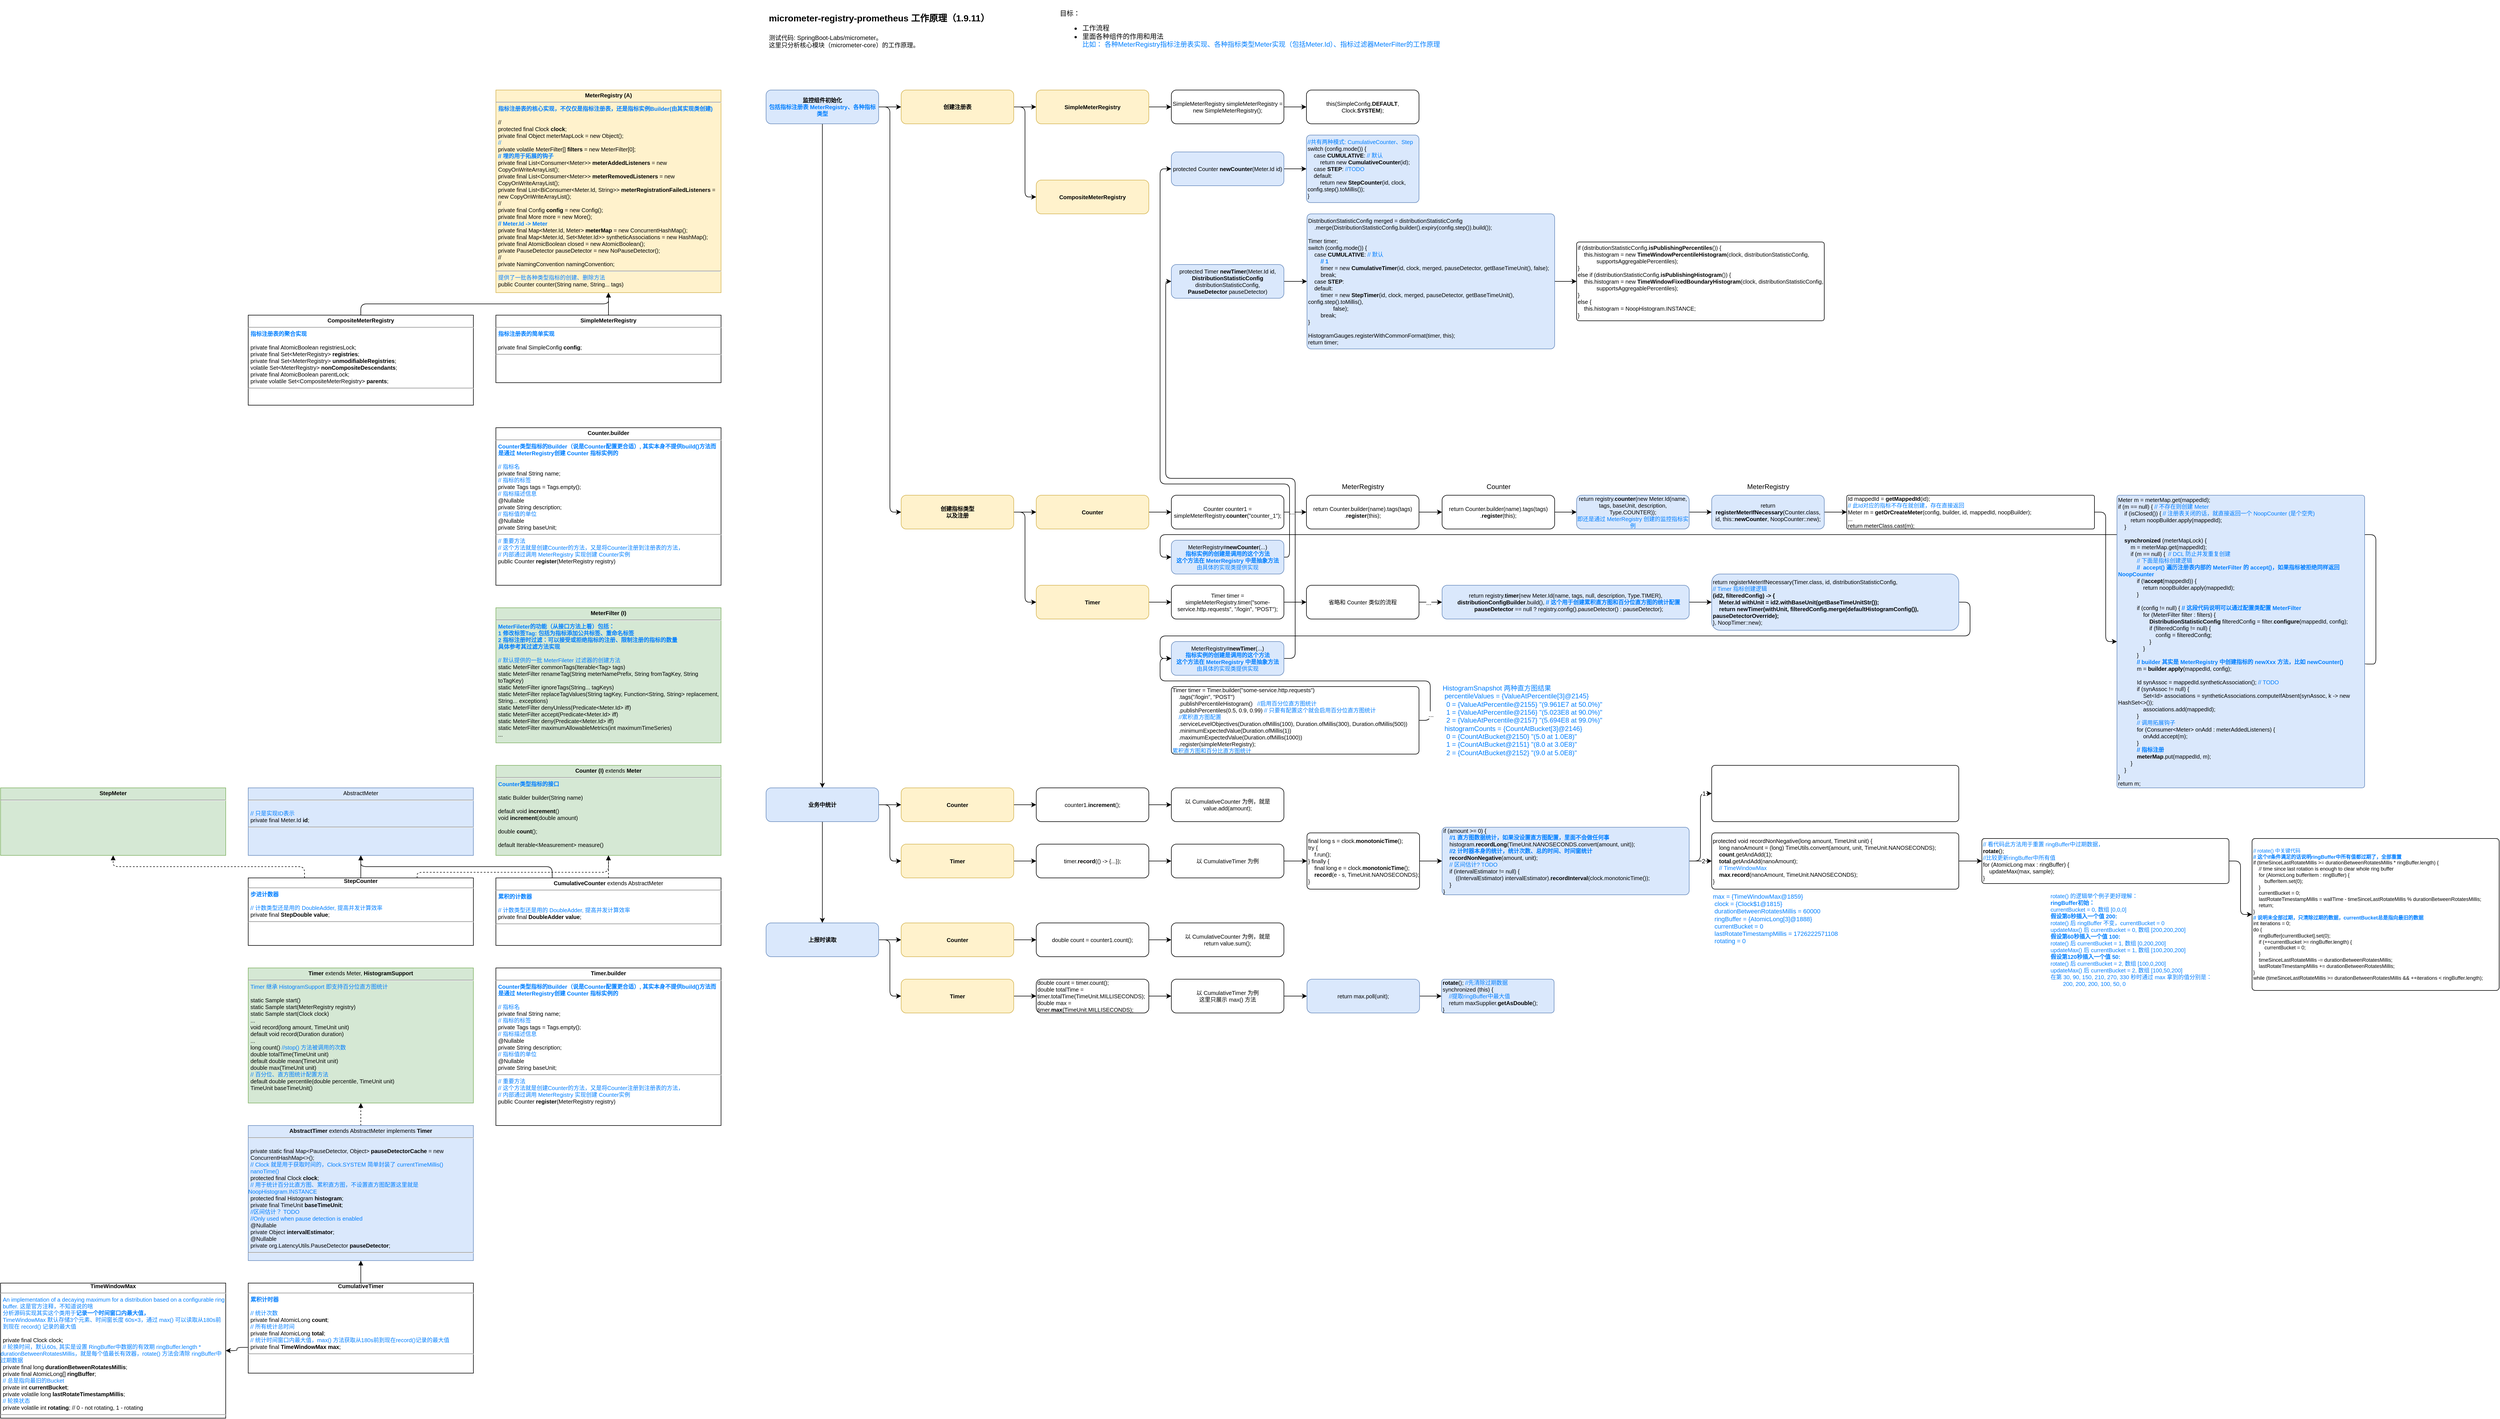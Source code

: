 <mxfile version="21.6.5" type="device">
  <diagram name="第 1 页" id="73nSp15eY7MdyeOj_1DI">
    <mxGraphModel dx="2857" dy="733" grid="1" gridSize="10" guides="1" tooltips="1" connect="1" arrows="1" fold="1" page="1" pageScale="1" pageWidth="827" pageHeight="1169" math="0" shadow="0">
      <root>
        <mxCell id="0" />
        <mxCell id="1" parent="0" />
        <mxCell id="faGJ94Eg3teacLBYdmBA-1" value="&lt;h1&gt;&lt;font style=&quot;font-size: 16px;&quot;&gt;micrometer-registry-prometheus 工作原理（1.9.11）&lt;/font&gt;&lt;/h1&gt;&lt;div style=&quot;font-size: 11px;&quot;&gt;&lt;span style=&quot;background-color: initial;&quot;&gt;&lt;font style=&quot;font-size: 11px;&quot;&gt;测试代码: SpringBoot-Labs/micrometer。&lt;/font&gt;&lt;/span&gt;&lt;/div&gt;&lt;div style=&quot;font-size: 11px;&quot;&gt;这里只分析核心模块（micrometer-core）的工作原理。&lt;/div&gt;" style="text;html=1;strokeColor=none;fillColor=none;spacing=5;spacingTop=-20;whiteSpace=wrap;overflow=hidden;rounded=0;" vertex="1" parent="1">
          <mxGeometry x="40" y="10" width="480" height="110" as="geometry" />
        </mxCell>
        <mxCell id="faGJ94Eg3teacLBYdmBA-6" value="" style="edgeStyle=orthogonalEdgeStyle;rounded=1;orthogonalLoop=1;jettySize=auto;html=1;" edge="1" parent="1" source="faGJ94Eg3teacLBYdmBA-2" target="faGJ94Eg3teacLBYdmBA-5">
          <mxGeometry relative="1" as="geometry" />
        </mxCell>
        <mxCell id="faGJ94Eg3teacLBYdmBA-13" style="edgeStyle=orthogonalEdgeStyle;rounded=1;orthogonalLoop=1;jettySize=auto;html=1;exitX=1;exitY=0.5;exitDx=0;exitDy=0;entryX=0;entryY=0.5;entryDx=0;entryDy=0;" edge="1" parent="1" source="faGJ94Eg3teacLBYdmBA-2" target="faGJ94Eg3teacLBYdmBA-12">
          <mxGeometry relative="1" as="geometry" />
        </mxCell>
        <mxCell id="faGJ94Eg3teacLBYdmBA-26" style="edgeStyle=orthogonalEdgeStyle;rounded=1;orthogonalLoop=1;jettySize=auto;html=1;exitX=0.5;exitY=1;exitDx=0;exitDy=0;" edge="1" parent="1" source="faGJ94Eg3teacLBYdmBA-2" target="faGJ94Eg3teacLBYdmBA-3">
          <mxGeometry relative="1" as="geometry" />
        </mxCell>
        <mxCell id="faGJ94Eg3teacLBYdmBA-2" value="&lt;b&gt;监控组件初始化&lt;br&gt;&lt;font color=&quot;#007fff&quot;&gt;包括指标注册表 MeterRegistry、各种指标类型&lt;/font&gt;&lt;br&gt;&lt;/b&gt;" style="rounded=1;whiteSpace=wrap;html=1;fontSize=10;fillColor=#dae8fc;strokeColor=#6c8ebf;" vertex="1" parent="1">
          <mxGeometry x="40" y="160" width="200" height="60" as="geometry" />
        </mxCell>
        <mxCell id="faGJ94Eg3teacLBYdmBA-17" value="" style="edgeStyle=orthogonalEdgeStyle;rounded=1;orthogonalLoop=1;jettySize=auto;html=1;" edge="1" parent="1" source="faGJ94Eg3teacLBYdmBA-3" target="faGJ94Eg3teacLBYdmBA-16">
          <mxGeometry relative="1" as="geometry" />
        </mxCell>
        <mxCell id="faGJ94Eg3teacLBYdmBA-27" style="edgeStyle=orthogonalEdgeStyle;rounded=1;orthogonalLoop=1;jettySize=auto;html=1;exitX=0.5;exitY=1;exitDx=0;exitDy=0;" edge="1" parent="1" source="faGJ94Eg3teacLBYdmBA-3" target="faGJ94Eg3teacLBYdmBA-4">
          <mxGeometry relative="1" as="geometry" />
        </mxCell>
        <mxCell id="faGJ94Eg3teacLBYdmBA-111" style="edgeStyle=orthogonalEdgeStyle;rounded=1;orthogonalLoop=1;jettySize=auto;html=1;exitX=1;exitY=0.5;exitDx=0;exitDy=0;entryX=0;entryY=0.5;entryDx=0;entryDy=0;" edge="1" parent="1" source="faGJ94Eg3teacLBYdmBA-3" target="faGJ94Eg3teacLBYdmBA-110">
          <mxGeometry relative="1" as="geometry" />
        </mxCell>
        <mxCell id="faGJ94Eg3teacLBYdmBA-3" value="&lt;b&gt;业务中统计&lt;/b&gt;" style="rounded=1;whiteSpace=wrap;html=1;fontSize=10;fillColor=#dae8fc;strokeColor=#6c8ebf;" vertex="1" parent="1">
          <mxGeometry x="40" y="1400" width="200" height="60" as="geometry" />
        </mxCell>
        <mxCell id="faGJ94Eg3teacLBYdmBA-35" value="" style="edgeStyle=orthogonalEdgeStyle;rounded=1;orthogonalLoop=1;jettySize=auto;html=1;" edge="1" parent="1" source="faGJ94Eg3teacLBYdmBA-4" target="faGJ94Eg3teacLBYdmBA-38">
          <mxGeometry relative="1" as="geometry">
            <mxPoint x="280" y="1670" as="targetPoint" />
          </mxGeometry>
        </mxCell>
        <mxCell id="faGJ94Eg3teacLBYdmBA-128" style="edgeStyle=orthogonalEdgeStyle;rounded=1;orthogonalLoop=1;jettySize=auto;html=1;exitX=1;exitY=0.5;exitDx=0;exitDy=0;entryX=0;entryY=0.5;entryDx=0;entryDy=0;" edge="1" parent="1" source="faGJ94Eg3teacLBYdmBA-4" target="faGJ94Eg3teacLBYdmBA-126">
          <mxGeometry relative="1" as="geometry" />
        </mxCell>
        <mxCell id="faGJ94Eg3teacLBYdmBA-4" value="&lt;b&gt;上报时读取&lt;/b&gt;" style="rounded=1;whiteSpace=wrap;html=1;fontSize=10;fillColor=#dae8fc;strokeColor=#6c8ebf;" vertex="1" parent="1">
          <mxGeometry x="40" y="1640" width="200" height="60" as="geometry" />
        </mxCell>
        <mxCell id="faGJ94Eg3teacLBYdmBA-10" style="edgeStyle=orthogonalEdgeStyle;rounded=1;orthogonalLoop=1;jettySize=auto;html=1;exitX=1;exitY=0.5;exitDx=0;exitDy=0;" edge="1" parent="1" source="faGJ94Eg3teacLBYdmBA-5" target="faGJ94Eg3teacLBYdmBA-9">
          <mxGeometry relative="1" as="geometry" />
        </mxCell>
        <mxCell id="faGJ94Eg3teacLBYdmBA-11" style="edgeStyle=orthogonalEdgeStyle;rounded=1;orthogonalLoop=1;jettySize=auto;html=1;exitX=1;exitY=0.5;exitDx=0;exitDy=0;entryX=0;entryY=0.5;entryDx=0;entryDy=0;" edge="1" parent="1" source="faGJ94Eg3teacLBYdmBA-5" target="faGJ94Eg3teacLBYdmBA-7">
          <mxGeometry relative="1" as="geometry" />
        </mxCell>
        <mxCell id="faGJ94Eg3teacLBYdmBA-5" value="&lt;b&gt;创建注册表&lt;/b&gt;" style="rounded=1;whiteSpace=wrap;html=1;fontSize=10;fillColor=#fff2cc;strokeColor=#d6b656;" vertex="1" parent="1">
          <mxGeometry x="280" y="160" width="200" height="60" as="geometry" />
        </mxCell>
        <mxCell id="faGJ94Eg3teacLBYdmBA-7" value="&lt;b&gt;CompositeMeterRegistry&lt;/b&gt;" style="rounded=1;whiteSpace=wrap;html=1;fontSize=10;fillColor=#fff2cc;strokeColor=#d6b656;" vertex="1" parent="1">
          <mxGeometry x="520" y="320" width="200" height="60" as="geometry" />
        </mxCell>
        <mxCell id="faGJ94Eg3teacLBYdmBA-29" value="" style="edgeStyle=orthogonalEdgeStyle;rounded=1;orthogonalLoop=1;jettySize=auto;html=1;" edge="1" parent="1" source="faGJ94Eg3teacLBYdmBA-9" target="faGJ94Eg3teacLBYdmBA-28">
          <mxGeometry relative="1" as="geometry" />
        </mxCell>
        <mxCell id="faGJ94Eg3teacLBYdmBA-9" value="&lt;b&gt;SimpleMeterRegistry&lt;/b&gt;" style="rounded=1;whiteSpace=wrap;html=1;fontSize=10;fillColor=#fff2cc;strokeColor=#d6b656;" vertex="1" parent="1">
          <mxGeometry x="520" y="160" width="200" height="60" as="geometry" />
        </mxCell>
        <mxCell id="faGJ94Eg3teacLBYdmBA-15" style="edgeStyle=orthogonalEdgeStyle;rounded=1;orthogonalLoop=1;jettySize=auto;html=1;exitX=1;exitY=0.5;exitDx=0;exitDy=0;" edge="1" parent="1" source="faGJ94Eg3teacLBYdmBA-12" target="faGJ94Eg3teacLBYdmBA-14">
          <mxGeometry relative="1" as="geometry" />
        </mxCell>
        <mxCell id="faGJ94Eg3teacLBYdmBA-85" style="edgeStyle=orthogonalEdgeStyle;rounded=1;orthogonalLoop=1;jettySize=auto;html=1;exitX=1;exitY=0.5;exitDx=0;exitDy=0;entryX=0;entryY=0.5;entryDx=0;entryDy=0;" edge="1" parent="1" source="faGJ94Eg3teacLBYdmBA-12" target="faGJ94Eg3teacLBYdmBA-84">
          <mxGeometry relative="1" as="geometry" />
        </mxCell>
        <mxCell id="faGJ94Eg3teacLBYdmBA-12" value="&lt;b&gt;创建指标类型&lt;br&gt;以及注册&lt;br&gt;&lt;/b&gt;" style="rounded=1;whiteSpace=wrap;html=1;fontSize=10;fillColor=#fff2cc;strokeColor=#d6b656;" vertex="1" parent="1">
          <mxGeometry x="280" y="880" width="200" height="60" as="geometry" />
        </mxCell>
        <mxCell id="faGJ94Eg3teacLBYdmBA-31" value="" style="edgeStyle=orthogonalEdgeStyle;rounded=1;orthogonalLoop=1;jettySize=auto;html=1;" edge="1" parent="1" source="faGJ94Eg3teacLBYdmBA-14" target="faGJ94Eg3teacLBYdmBA-30">
          <mxGeometry relative="1" as="geometry" />
        </mxCell>
        <mxCell id="faGJ94Eg3teacLBYdmBA-14" value="&lt;b&gt;Counter&lt;/b&gt;" style="rounded=1;whiteSpace=wrap;html=1;fontSize=10;fillColor=#fff2cc;strokeColor=#d6b656;" vertex="1" parent="1">
          <mxGeometry x="520" y="880" width="200" height="60" as="geometry" />
        </mxCell>
        <mxCell id="faGJ94Eg3teacLBYdmBA-33" value="" style="edgeStyle=orthogonalEdgeStyle;rounded=1;orthogonalLoop=1;jettySize=auto;html=1;" edge="1" parent="1" source="faGJ94Eg3teacLBYdmBA-16" target="faGJ94Eg3teacLBYdmBA-32">
          <mxGeometry relative="1" as="geometry" />
        </mxCell>
        <mxCell id="faGJ94Eg3teacLBYdmBA-16" value="&lt;b&gt;Counter&lt;/b&gt;" style="rounded=1;whiteSpace=wrap;html=1;fontSize=10;fillColor=#fff2cc;strokeColor=#d6b656;" vertex="1" parent="1">
          <mxGeometry x="280" y="1400" width="200" height="60" as="geometry" />
        </mxCell>
        <mxCell id="faGJ94Eg3teacLBYdmBA-21" value="&lt;p style=&quot;margin: 4px 0px 0px; text-align: center;&quot;&gt;&lt;b&gt;MeterRegistry (A)&lt;/b&gt;&lt;br&gt;&lt;/p&gt;&lt;hr style=&quot;font-size: 10px;&quot;&gt;&lt;p style=&quot;border-color: var(--border-color); margin: 0px 0px 0px 4px;&quot;&gt;&lt;b style=&quot;border-color: var(--border-color);&quot;&gt;&lt;font style=&quot;border-color: var(--border-color);&quot; color=&quot;#007fff&quot;&gt;指标注册表的核心实现，不仅仅是指标注册表，还是指标实例Builder(由其实现类创建)&lt;/font&gt;&lt;/b&gt;&lt;/p&gt;&lt;p style=&quot;border-color: var(--border-color); margin: 0px 0px 0px 4px;&quot;&gt;&lt;br style=&quot;border-color: var(--border-color);&quot;&gt;&lt;/p&gt;&lt;p style=&quot;border-color: var(--border-color); margin: 0px 0px 0px 4px;&quot;&gt;//&lt;/p&gt;&lt;p style=&quot;border-color: var(--border-color); margin: 0px 0px 0px 4px;&quot;&gt;protected final Clock&amp;nbsp;&lt;b style=&quot;border-color: var(--border-color);&quot;&gt;clock&lt;/b&gt;;&lt;/p&gt;&lt;p style=&quot;border-color: var(--border-color); margin: 0px 0px 0px 4px;&quot;&gt;private final Object meterMapLock = new Object();&lt;/p&gt;&lt;p style=&quot;border-color: var(--border-color); margin: 0px 0px 0px 4px;&quot;&gt;&lt;font color=&quot;#007fff&quot;&gt;//&lt;/font&gt;&lt;/p&gt;&lt;p style=&quot;border-color: var(--border-color); margin: 0px 0px 0px 4px;&quot;&gt;private volatile MeterFilter[]&amp;nbsp;&lt;b style=&quot;border-color: var(--border-color);&quot;&gt;filters&lt;/b&gt;&amp;nbsp;= new MeterFilter[0];&lt;/p&gt;&lt;p style=&quot;border-color: var(--border-color); margin: 0px 0px 0px 4px;&quot;&gt;&lt;font color=&quot;#007fff&quot;&gt;&lt;b&gt;// 埋的用于拓展的钩子&lt;/b&gt;&lt;/font&gt;&lt;/p&gt;&lt;p style=&quot;border-color: var(--border-color); margin: 0px 0px 0px 4px;&quot;&gt;private final List&amp;lt;Consumer&amp;lt;Meter&amp;gt;&amp;gt;&amp;nbsp;&lt;b style=&quot;border-color: var(--border-color);&quot;&gt;meterAddedListeners&lt;/b&gt;&amp;nbsp;= new CopyOnWriteArrayList();&lt;/p&gt;&lt;p style=&quot;border-color: var(--border-color); margin: 0px 0px 0px 4px;&quot;&gt;private final List&amp;lt;Consumer&amp;lt;Meter&amp;gt;&amp;gt;&amp;nbsp;&lt;b style=&quot;border-color: var(--border-color);&quot;&gt;meterRemovedListeners&lt;/b&gt;&amp;nbsp;= new CopyOnWriteArrayList();&lt;/p&gt;&lt;p style=&quot;border-color: var(--border-color); margin: 0px 0px 0px 4px;&quot;&gt;private final List&amp;lt;BiConsumer&amp;lt;Meter.Id, String&amp;gt;&amp;gt;&amp;nbsp;&lt;b style=&quot;border-color: var(--border-color);&quot;&gt;meterRegistrationFailedListeners&lt;/b&gt;&amp;nbsp;= new CopyOnWriteArrayList();&lt;/p&gt;&lt;p style=&quot;border-color: var(--border-color); margin: 0px 0px 0px 4px;&quot;&gt;//&lt;/p&gt;&lt;p style=&quot;border-color: var(--border-color); margin: 0px 0px 0px 4px;&quot;&gt;private final Config&amp;nbsp;&lt;b style=&quot;border-color: var(--border-color);&quot;&gt;config&lt;/b&gt;&amp;nbsp;= new Config();&lt;/p&gt;&lt;p style=&quot;border-color: var(--border-color); margin: 0px 0px 0px 4px;&quot;&gt;private final More more = new More();&lt;/p&gt;&lt;p style=&quot;border-color: var(--border-color); margin: 0px 0px 0px 4px;&quot;&gt;&lt;font color=&quot;#007fff&quot;&gt;&lt;b&gt;// Meter.Id -&amp;gt; Meter&lt;/b&gt;&lt;/font&gt;&lt;/p&gt;&lt;p style=&quot;border-color: var(--border-color); margin: 0px 0px 0px 4px;&quot;&gt;private final Map&amp;lt;Meter.Id, Meter&amp;gt; &lt;b&gt;meterMap&lt;/b&gt; = new ConcurrentHashMap();&lt;/p&gt;&lt;p style=&quot;border-color: var(--border-color); margin: 0px 0px 0px 4px;&quot;&gt;private final Map&amp;lt;Meter.Id, Set&amp;lt;Meter.Id&amp;gt;&amp;gt; syntheticAssociations = new HashMap();&lt;/p&gt;&lt;p style=&quot;border-color: var(--border-color); margin: 0px 0px 0px 4px;&quot;&gt;private final AtomicBoolean closed = new AtomicBoolean();&lt;/p&gt;&lt;p style=&quot;border-color: var(--border-color); margin: 0px 0px 0px 4px;&quot;&gt;private PauseDetector pauseDetector = new NoPauseDetector();&lt;/p&gt;&lt;p style=&quot;border-color: var(--border-color); margin: 0px 0px 0px 4px;&quot;&gt;//&lt;/p&gt;&lt;p style=&quot;border-color: var(--border-color); margin: 0px 0px 0px 4px;&quot;&gt;private NamingConvention namingConvention;&lt;/p&gt;&lt;hr style=&quot;font-size: 10px;&quot;&gt;&lt;p style=&quot;margin: 0px 0px 0px 4px;&quot;&gt;&lt;font color=&quot;#007fff&quot;&gt;提供了一批各种类型指标的创建、删除方法&lt;/font&gt;&lt;/p&gt;&lt;p style=&quot;margin: 0px 0px 0px 4px;&quot;&gt;public Counter counter(String name, String... tags)&lt;br&gt;&lt;/p&gt;" style="verticalAlign=top;align=left;overflow=fill;fontSize=10;fontFamily=Helvetica;html=1;whiteSpace=wrap;fillColor=#fff2cc;strokeColor=#d6b656;" vertex="1" parent="1">
          <mxGeometry x="-440" y="160" width="400" height="360" as="geometry" />
        </mxCell>
        <mxCell id="faGJ94Eg3teacLBYdmBA-23" style="edgeStyle=orthogonalEdgeStyle;rounded=1;orthogonalLoop=1;jettySize=auto;html=1;exitX=0.5;exitY=0;exitDx=0;exitDy=0;entryX=0.5;entryY=1;entryDx=0;entryDy=0;endArrow=block;endFill=1;" edge="1" parent="1" source="faGJ94Eg3teacLBYdmBA-22" target="faGJ94Eg3teacLBYdmBA-21">
          <mxGeometry relative="1" as="geometry" />
        </mxCell>
        <mxCell id="faGJ94Eg3teacLBYdmBA-22" value="&lt;p style=&quot;margin: 4px 0px 0px; text-align: center;&quot;&gt;&lt;b&gt;SimpleMeterRegistry&lt;/b&gt;&lt;br&gt;&lt;/p&gt;&lt;hr style=&quot;font-size: 10px;&quot;&gt;&lt;p style=&quot;border-color: var(--border-color); margin: 0px 0px 0px 4px;&quot;&gt;&lt;b style=&quot;border-color: var(--border-color);&quot;&gt;&lt;font style=&quot;border-color: var(--border-color);&quot; color=&quot;#007fff&quot;&gt;指标注册表的简单实现&lt;/font&gt;&lt;/b&gt;&lt;/p&gt;&lt;p style=&quot;border-color: var(--border-color); margin: 0px 0px 0px 4px;&quot;&gt;&lt;br style=&quot;border-color: var(--border-color);&quot;&gt;&lt;/p&gt;&lt;p style=&quot;border-color: var(--border-color); margin: 0px 0px 0px 4px;&quot;&gt;private final SimpleConfig &lt;b&gt;config&lt;/b&gt;;&lt;/p&gt;&lt;hr style=&quot;font-size: 10px;&quot;&gt;&lt;p style=&quot;margin: 0px 0px 0px 4px;&quot;&gt;&lt;br style=&quot;font-size: 10px;&quot;&gt;&lt;/p&gt;" style="verticalAlign=top;align=left;overflow=fill;fontSize=10;fontFamily=Helvetica;html=1;whiteSpace=wrap;" vertex="1" parent="1">
          <mxGeometry x="-440" y="560" width="400" height="120" as="geometry" />
        </mxCell>
        <mxCell id="faGJ94Eg3teacLBYdmBA-25" style="edgeStyle=orthogonalEdgeStyle;rounded=1;orthogonalLoop=1;jettySize=auto;html=1;exitX=0.5;exitY=0;exitDx=0;exitDy=0;entryX=0.5;entryY=1;entryDx=0;entryDy=0;endArrow=block;endFill=1;" edge="1" parent="1" source="faGJ94Eg3teacLBYdmBA-24" target="faGJ94Eg3teacLBYdmBA-21">
          <mxGeometry relative="1" as="geometry" />
        </mxCell>
        <mxCell id="faGJ94Eg3teacLBYdmBA-24" value="&lt;p style=&quot;margin: 4px 0px 0px; text-align: center;&quot;&gt;&lt;b&gt;CompositeMeterRegistry&lt;/b&gt;&lt;br&gt;&lt;/p&gt;&lt;hr style=&quot;font-size: 10px;&quot;&gt;&lt;p style=&quot;border-color: var(--border-color); margin: 0px 0px 0px 4px;&quot;&gt;&lt;b style=&quot;border-color: var(--border-color);&quot;&gt;&lt;font style=&quot;border-color: var(--border-color);&quot; color=&quot;#007fff&quot;&gt;指标注册表的聚合实现&lt;/font&gt;&lt;/b&gt;&lt;/p&gt;&lt;p style=&quot;border-color: var(--border-color); margin: 0px 0px 0px 4px;&quot;&gt;&lt;br style=&quot;border-color: var(--border-color);&quot;&gt;&lt;/p&gt;&lt;p style=&quot;border-color: var(--border-color); margin: 0px 0px 0px 4px;&quot;&gt;private final AtomicBoolean registriesLock;&lt;/p&gt;&lt;p style=&quot;border-color: var(--border-color); margin: 0px 0px 0px 4px;&quot;&gt;private final Set&amp;lt;MeterRegistry&amp;gt; &lt;b&gt;registries&lt;/b&gt;;&lt;/p&gt;&lt;p style=&quot;border-color: var(--border-color); margin: 0px 0px 0px 4px;&quot;&gt;private final Set&amp;lt;MeterRegistry&amp;gt; &lt;b&gt;unmodifiableRegistries&lt;/b&gt;;&lt;/p&gt;&lt;p style=&quot;border-color: var(--border-color); margin: 0px 0px 0px 4px;&quot;&gt;volatile Set&amp;lt;MeterRegistry&amp;gt; &lt;b&gt;nonCompositeDescendants&lt;/b&gt;;&lt;/p&gt;&lt;p style=&quot;border-color: var(--border-color); margin: 0px 0px 0px 4px;&quot;&gt;private final AtomicBoolean parentLock;&lt;/p&gt;&lt;p style=&quot;border-color: var(--border-color); margin: 0px 0px 0px 4px;&quot;&gt;private volatile Set&amp;lt;CompositeMeterRegistry&amp;gt; &lt;b&gt;parents&lt;/b&gt;;&lt;/p&gt;&lt;hr style=&quot;font-size: 10px;&quot;&gt;&lt;p style=&quot;margin: 0px 0px 0px 4px;&quot;&gt;&lt;br style=&quot;font-size: 10px;&quot;&gt;&lt;/p&gt;" style="verticalAlign=top;align=left;overflow=fill;fontSize=10;fontFamily=Helvetica;html=1;whiteSpace=wrap;" vertex="1" parent="1">
          <mxGeometry x="-880" y="560" width="400" height="160" as="geometry" />
        </mxCell>
        <mxCell id="faGJ94Eg3teacLBYdmBA-40" value="" style="edgeStyle=orthogonalEdgeStyle;rounded=1;orthogonalLoop=1;jettySize=auto;html=1;" edge="1" parent="1" source="faGJ94Eg3teacLBYdmBA-28" target="faGJ94Eg3teacLBYdmBA-39">
          <mxGeometry relative="1" as="geometry" />
        </mxCell>
        <mxCell id="faGJ94Eg3teacLBYdmBA-28" value="SimpleMeterRegistry simpleMeterRegistry = new SimpleMeterRegistry();" style="rounded=1;whiteSpace=wrap;html=1;fontSize=10;" vertex="1" parent="1">
          <mxGeometry x="760" y="160" width="200" height="60" as="geometry" />
        </mxCell>
        <mxCell id="faGJ94Eg3teacLBYdmBA-42" value="" style="edgeStyle=orthogonalEdgeStyle;rounded=1;orthogonalLoop=1;jettySize=auto;html=1;" edge="1" parent="1" source="faGJ94Eg3teacLBYdmBA-30" target="faGJ94Eg3teacLBYdmBA-41">
          <mxGeometry relative="1" as="geometry" />
        </mxCell>
        <mxCell id="faGJ94Eg3teacLBYdmBA-43" value="..." style="edgeLabel;html=1;align=center;verticalAlign=middle;resizable=0;points=[];" vertex="1" connectable="0" parent="faGJ94Eg3teacLBYdmBA-42">
          <mxGeometry x="-0.3" y="-2" relative="1" as="geometry">
            <mxPoint y="-2" as="offset" />
          </mxGeometry>
        </mxCell>
        <mxCell id="faGJ94Eg3teacLBYdmBA-30" value="Counter counter1 = simpleMeterRegistry.&lt;b&gt;counter&lt;/b&gt;(&quot;counter_1&quot;);" style="rounded=1;whiteSpace=wrap;html=1;fontSize=10;" vertex="1" parent="1">
          <mxGeometry x="760" y="880" width="200" height="60" as="geometry" />
        </mxCell>
        <mxCell id="faGJ94Eg3teacLBYdmBA-81" value="" style="edgeStyle=orthogonalEdgeStyle;rounded=1;orthogonalLoop=1;jettySize=auto;html=1;" edge="1" parent="1" source="faGJ94Eg3teacLBYdmBA-32" target="faGJ94Eg3teacLBYdmBA-80">
          <mxGeometry relative="1" as="geometry" />
        </mxCell>
        <mxCell id="faGJ94Eg3teacLBYdmBA-32" value="counter1.&lt;b&gt;increment&lt;/b&gt;();" style="rounded=1;whiteSpace=wrap;html=1;fontSize=10;" vertex="1" parent="1">
          <mxGeometry x="520" y="1400" width="200" height="60" as="geometry" />
        </mxCell>
        <mxCell id="faGJ94Eg3teacLBYdmBA-37" value="" style="edgeStyle=orthogonalEdgeStyle;rounded=1;orthogonalLoop=1;jettySize=auto;html=1;" edge="1" parent="1" source="faGJ94Eg3teacLBYdmBA-38" target="faGJ94Eg3teacLBYdmBA-36">
          <mxGeometry relative="1" as="geometry">
            <mxPoint x="480" y="1670" as="sourcePoint" />
          </mxGeometry>
        </mxCell>
        <mxCell id="faGJ94Eg3teacLBYdmBA-83" value="" style="edgeStyle=orthogonalEdgeStyle;rounded=1;orthogonalLoop=1;jettySize=auto;html=1;" edge="1" parent="1" source="faGJ94Eg3teacLBYdmBA-36" target="faGJ94Eg3teacLBYdmBA-82">
          <mxGeometry relative="1" as="geometry" />
        </mxCell>
        <mxCell id="faGJ94Eg3teacLBYdmBA-36" value="double count = counter1.count();" style="rounded=1;whiteSpace=wrap;html=1;fontSize=10;" vertex="1" parent="1">
          <mxGeometry x="520" y="1640" width="200" height="60" as="geometry" />
        </mxCell>
        <mxCell id="faGJ94Eg3teacLBYdmBA-38" value="&lt;b&gt;Counter&lt;/b&gt;" style="rounded=1;whiteSpace=wrap;html=1;fontSize=10;fillColor=#fff2cc;strokeColor=#d6b656;" vertex="1" parent="1">
          <mxGeometry x="280" y="1640" width="200" height="60" as="geometry" />
        </mxCell>
        <mxCell id="faGJ94Eg3teacLBYdmBA-39" value="this(SimpleConfig.&lt;b&gt;DEFAULT&lt;/b&gt;, Clock.&lt;b&gt;SYSTEM&lt;/b&gt;);" style="rounded=1;whiteSpace=wrap;html=1;fontSize=10;" vertex="1" parent="1">
          <mxGeometry x="1000" y="160" width="200" height="60" as="geometry" />
        </mxCell>
        <mxCell id="faGJ94Eg3teacLBYdmBA-48" value="" style="edgeStyle=orthogonalEdgeStyle;rounded=1;orthogonalLoop=1;jettySize=auto;html=1;" edge="1" parent="1" source="faGJ94Eg3teacLBYdmBA-41" target="faGJ94Eg3teacLBYdmBA-47">
          <mxGeometry relative="1" as="geometry" />
        </mxCell>
        <mxCell id="faGJ94Eg3teacLBYdmBA-41" value="return Counter.builder(name).tags(tags)&lt;br&gt;.&lt;b&gt;register&lt;/b&gt;(this);&lt;br&gt;" style="rounded=1;whiteSpace=wrap;html=1;fontSize=10;" vertex="1" parent="1">
          <mxGeometry x="1000" y="880" width="200" height="60" as="geometry" />
        </mxCell>
        <mxCell id="faGJ94Eg3teacLBYdmBA-45" value="&lt;p style=&quot;margin: 4px 0px 0px; text-align: center;&quot;&gt;&lt;b&gt;Counter.builder&lt;/b&gt;&lt;br&gt;&lt;/p&gt;&lt;hr style=&quot;font-size: 10px;&quot;&gt;&lt;p style=&quot;border-color: var(--border-color); margin: 0px 0px 0px 4px;&quot;&gt;&lt;b style=&quot;border-color: var(--border-color);&quot;&gt;&lt;font style=&quot;border-color: var(--border-color);&quot; color=&quot;#007fff&quot;&gt;Counter类型指标的Builder（说是Counter配置更合适）, 其实本身不提供build()方法而是通过 MeterRegistry创建 Counter 指标实例的&lt;/font&gt;&lt;/b&gt;&lt;/p&gt;&lt;p style=&quot;border-color: var(--border-color); margin: 0px 0px 0px 4px;&quot;&gt;&lt;br style=&quot;border-color: var(--border-color);&quot;&gt;&lt;/p&gt;&lt;p style=&quot;border-color: var(--border-color); margin: 0px 0px 0px 4px;&quot;&gt;&lt;font style=&quot;border-color: var(--border-color);&quot; color=&quot;#007fff&quot;&gt;// 指标名&lt;/font&gt;&lt;/p&gt;&lt;p style=&quot;border-color: var(--border-color); margin: 0px 0px 0px 4px;&quot;&gt;private final String name;&lt;/p&gt;&lt;p style=&quot;border-color: var(--border-color); margin: 0px 0px 0px 4px;&quot;&gt;&lt;font style=&quot;border-color: var(--border-color);&quot; color=&quot;#007fff&quot;&gt;// 指标的标签&lt;/font&gt;&lt;/p&gt;&lt;p style=&quot;border-color: var(--border-color); margin: 0px 0px 0px 4px;&quot;&gt;private Tags tags = Tags.empty();&lt;/p&gt;&lt;p style=&quot;border-color: var(--border-color); margin: 0px 0px 0px 4px;&quot;&gt;&lt;font style=&quot;border-color: var(--border-color);&quot; color=&quot;#007fff&quot;&gt;// 指标描述信息&lt;/font&gt;&lt;/p&gt;&lt;p style=&quot;border-color: var(--border-color); margin: 0px 0px 0px 4px;&quot;&gt;@Nullable&lt;/p&gt;&lt;p style=&quot;border-color: var(--border-color); margin: 0px 0px 0px 4px;&quot;&gt;private String description;&lt;/p&gt;&lt;p style=&quot;border-color: var(--border-color); margin: 0px 0px 0px 4px;&quot;&gt;&lt;font style=&quot;border-color: var(--border-color);&quot; color=&quot;#007fff&quot;&gt;// 指标值的单位&lt;/font&gt;&lt;/p&gt;&lt;p style=&quot;border-color: var(--border-color); margin: 0px 0px 0px 4px;&quot;&gt;@Nullable&lt;/p&gt;&lt;p style=&quot;border-color: var(--border-color); margin: 0px 0px 0px 4px;&quot;&gt;private String baseUnit;&lt;/p&gt;&lt;hr style=&quot;font-size: 10px;&quot;&gt;&lt;p style=&quot;margin: 0px 0px 0px 4px;&quot;&gt;&lt;font color=&quot;#007fff&quot;&gt;// 重要方法&lt;/font&gt;&lt;/p&gt;&lt;p style=&quot;margin: 0px 0px 0px 4px;&quot;&gt;&lt;font color=&quot;#007fff&quot;&gt;// 这个方法就是创建Counter的方法，又是将Counter注册到注册表的方法，&lt;br&gt;// 内部通过调用 MeterRegistry 实现创建 Counter实例&lt;/font&gt;&lt;/p&gt;&lt;p style=&quot;margin: 0px 0px 0px 4px;&quot;&gt;public Counter &lt;b&gt;register&lt;/b&gt;(MeterRegistry registry)&lt;br style=&quot;font-size: 10px;&quot;&gt;&lt;/p&gt;" style="verticalAlign=top;align=left;overflow=fill;fontSize=10;fontFamily=Helvetica;html=1;whiteSpace=wrap;" vertex="1" parent="1">
          <mxGeometry x="-440" y="760" width="400" height="280" as="geometry" />
        </mxCell>
        <mxCell id="faGJ94Eg3teacLBYdmBA-46" value="MeterRegistry" style="text;html=1;align=center;verticalAlign=middle;resizable=0;points=[];autosize=1;strokeColor=none;fillColor=none;" vertex="1" parent="1">
          <mxGeometry x="1050" y="850" width="100" height="30" as="geometry" />
        </mxCell>
        <mxCell id="faGJ94Eg3teacLBYdmBA-50" value="" style="edgeStyle=orthogonalEdgeStyle;rounded=1;orthogonalLoop=1;jettySize=auto;html=1;" edge="1" parent="1" source="faGJ94Eg3teacLBYdmBA-47" target="faGJ94Eg3teacLBYdmBA-49">
          <mxGeometry relative="1" as="geometry" />
        </mxCell>
        <mxCell id="faGJ94Eg3teacLBYdmBA-47" value="return Counter.builder(name).tags(tags)&lt;br&gt;.&lt;b&gt;register&lt;/b&gt;(this);" style="rounded=1;whiteSpace=wrap;html=1;fontSize=10;" vertex="1" parent="1">
          <mxGeometry x="1241" y="880" width="200" height="60" as="geometry" />
        </mxCell>
        <mxCell id="faGJ94Eg3teacLBYdmBA-54" value="" style="edgeStyle=orthogonalEdgeStyle;rounded=1;orthogonalLoop=1;jettySize=auto;html=1;" edge="1" parent="1" source="faGJ94Eg3teacLBYdmBA-49" target="faGJ94Eg3teacLBYdmBA-53">
          <mxGeometry relative="1" as="geometry" />
        </mxCell>
        <mxCell id="faGJ94Eg3teacLBYdmBA-49" value="return registry.&lt;b&gt;counter&lt;/b&gt;(new Meter.Id(name, tags, baseUnit, description, Type.COUNTER));&lt;br&gt;&lt;font color=&quot;#007fff&quot;&gt;即还是通过 MeterRegistry 创建的监控指标实例&lt;/font&gt;" style="rounded=1;whiteSpace=wrap;html=1;fontSize=10;fillColor=#dae8fc;strokeColor=#6c8ebf;" vertex="1" parent="1">
          <mxGeometry x="1480" y="880" width="200" height="60" as="geometry" />
        </mxCell>
        <mxCell id="faGJ94Eg3teacLBYdmBA-51" value="Counter" style="text;html=1;align=center;verticalAlign=middle;resizable=0;points=[];autosize=1;strokeColor=none;fillColor=none;" vertex="1" parent="1">
          <mxGeometry x="1306" y="850" width="70" height="30" as="geometry" />
        </mxCell>
        <mxCell id="faGJ94Eg3teacLBYdmBA-52" value="MeterRegistry" style="text;html=1;align=center;verticalAlign=middle;resizable=0;points=[];autosize=1;strokeColor=none;fillColor=none;" vertex="1" parent="1">
          <mxGeometry x="1770" y="850" width="100" height="30" as="geometry" />
        </mxCell>
        <mxCell id="faGJ94Eg3teacLBYdmBA-56" value="" style="edgeStyle=orthogonalEdgeStyle;rounded=1;orthogonalLoop=1;jettySize=auto;html=1;" edge="1" parent="1" source="faGJ94Eg3teacLBYdmBA-53" target="faGJ94Eg3teacLBYdmBA-55">
          <mxGeometry relative="1" as="geometry" />
        </mxCell>
        <mxCell id="faGJ94Eg3teacLBYdmBA-53" value="return &lt;b&gt;registerMeterIfNecessary&lt;/b&gt;(Counter.class, id, this::&lt;b&gt;newCounter&lt;/b&gt;, NoopCounter::new);" style="rounded=1;whiteSpace=wrap;html=1;fontSize=10;fillColor=#dae8fc;strokeColor=#6c8ebf;" vertex="1" parent="1">
          <mxGeometry x="1720" y="880" width="200" height="60" as="geometry" />
        </mxCell>
        <mxCell id="faGJ94Eg3teacLBYdmBA-58" value="" style="edgeStyle=orthogonalEdgeStyle;rounded=1;orthogonalLoop=1;jettySize=auto;html=1;" edge="1" parent="1" source="faGJ94Eg3teacLBYdmBA-55" target="faGJ94Eg3teacLBYdmBA-57">
          <mxGeometry relative="1" as="geometry" />
        </mxCell>
        <mxCell id="faGJ94Eg3teacLBYdmBA-55" value="&lt;div&gt;Id mappedId = &lt;b&gt;getMappedId&lt;/b&gt;(id);&lt;/div&gt;&lt;div&gt;&lt;font color=&quot;#007fff&quot;&gt;// 此Id对应的指标不存在就创建，存在直接返回&lt;/font&gt;&lt;/div&gt;&lt;div&gt;Meter m = &lt;b&gt;getOrCreateMeter&lt;/b&gt;(config, builder, id, mappedId, noopBuilder);&lt;/div&gt;&lt;div&gt;...&lt;/div&gt;&lt;div&gt;return meterClass.cast(m);&lt;/div&gt;" style="rounded=1;whiteSpace=wrap;html=1;fontSize=10;align=left;arcSize=5;" vertex="1" parent="1">
          <mxGeometry x="1960" y="880" width="440" height="60" as="geometry" />
        </mxCell>
        <mxCell id="faGJ94Eg3teacLBYdmBA-63" style="edgeStyle=orthogonalEdgeStyle;rounded=1;orthogonalLoop=1;jettySize=auto;html=1;exitX=1;exitY=0.575;exitDx=0;exitDy=0;entryX=0;entryY=0.5;entryDx=0;entryDy=0;exitPerimeter=0;" edge="1" parent="1" source="faGJ94Eg3teacLBYdmBA-57" target="faGJ94Eg3teacLBYdmBA-61">
          <mxGeometry relative="1" as="geometry">
            <Array as="points">
              <mxPoint x="2880" y="1180" />
              <mxPoint x="2900" y="1180" />
              <mxPoint x="2900" y="950" />
              <mxPoint x="740" y="950" />
              <mxPoint x="740" y="990" />
            </Array>
          </mxGeometry>
        </mxCell>
        <mxCell id="faGJ94Eg3teacLBYdmBA-57" value="&lt;div&gt;Meter m = meterMap.get(mappedId);&lt;/div&gt;&lt;div&gt;if (m == null) { &lt;font color=&quot;#007fff&quot;&gt;// 不存在则创建 Meter&lt;/font&gt;&lt;/div&gt;&lt;div&gt;&amp;nbsp; &amp;nbsp; if (isClosed()) { &lt;font color=&quot;#007fff&quot;&gt;// 注册表关闭的话，就直接返回一个 NoopCounter (是个空壳)&lt;/font&gt;&lt;/div&gt;&lt;div&gt;&amp;nbsp; &amp;nbsp; &amp;nbsp; &amp;nbsp; return noopBuilder.apply(mappedId);&lt;/div&gt;&lt;div&gt;&amp;nbsp; &amp;nbsp; }&lt;/div&gt;&lt;div&gt;&lt;br&gt;&lt;/div&gt;&lt;div&gt;&amp;nbsp; &amp;nbsp; &lt;b&gt;synchronized&lt;/b&gt; (meterMapLock) {&amp;nbsp;&lt;/div&gt;&lt;div&gt;&amp;nbsp; &amp;nbsp; &amp;nbsp; &amp;nbsp; m = meterMap.get(mappedId);&lt;/div&gt;&lt;div&gt;&amp;nbsp; &amp;nbsp; &amp;nbsp; &amp;nbsp; if (m == null) {&lt;span style=&quot;white-space: pre;&quot;&gt;&#x9;&lt;/span&gt;&lt;font color=&quot;#007fff&quot;&gt;// DCL 防止并发重复创建&lt;/font&gt;&lt;/div&gt;&lt;div&gt;&lt;font color=&quot;#007fff&quot;&gt;&lt;span style=&quot;white-space: pre;&quot;&gt;&#x9;&lt;/span&gt;&amp;nbsp; &amp;nbsp; // 下面是指标创建逻辑&lt;br&gt;&lt;/font&gt;&lt;/div&gt;&lt;div&gt;&lt;font color=&quot;#007fff&quot;&gt;&lt;b&gt;&lt;span style=&quot;white-space: pre;&quot;&gt;&#x9;&lt;/span&gt;&amp;nbsp; &amp;nbsp; //&amp;nbsp; accept() 遍历注册表内部的 MeterFilter 的 accept()，如果指标被拒绝同样返回 NoopCounter&lt;br&gt;&lt;/b&gt;&lt;/font&gt;&lt;/div&gt;&lt;div&gt;&amp;nbsp; &amp;nbsp; &amp;nbsp; &amp;nbsp; &amp;nbsp; &amp;nbsp; if (!&lt;b&gt;accept&lt;/b&gt;(mappedId)) {&lt;/div&gt;&lt;div&gt;&amp;nbsp; &amp;nbsp; &amp;nbsp; &amp;nbsp; &amp;nbsp; &amp;nbsp; &amp;nbsp; &amp;nbsp; return noopBuilder.apply(mappedId);&lt;/div&gt;&lt;div&gt;&amp;nbsp; &amp;nbsp; &amp;nbsp; &amp;nbsp; &amp;nbsp; &amp;nbsp; }&lt;/div&gt;&lt;div&gt;&lt;span style=&quot;white-space: pre;&quot;&gt;&#x9;&lt;/span&gt;&amp;nbsp; &amp;nbsp;&amp;nbsp;&lt;br&gt;&lt;/div&gt;&lt;div&gt;&amp;nbsp; &amp;nbsp; &amp;nbsp; &amp;nbsp; &amp;nbsp; &amp;nbsp; if (config != null) {&lt;font color=&quot;#007fff&quot;&gt;&lt;b&gt; // 这段代码说明可以通过配置类配置 MeterFilter&lt;/b&gt;&lt;/font&gt;&lt;/div&gt;&lt;div&gt;&amp;nbsp; &amp;nbsp; &amp;nbsp; &amp;nbsp; &amp;nbsp; &amp;nbsp; &amp;nbsp; &amp;nbsp; for (MeterFilter filter : filters) {&lt;/div&gt;&lt;div&gt;&amp;nbsp; &amp;nbsp; &amp;nbsp; &amp;nbsp; &amp;nbsp; &amp;nbsp; &amp;nbsp; &amp;nbsp; &amp;nbsp; &amp;nbsp; &lt;b&gt;DistributionStatisticConfig&lt;/b&gt; filteredConfig = filter.&lt;b&gt;configure&lt;/b&gt;(mappedId, config);&lt;/div&gt;&lt;div&gt;&amp;nbsp; &amp;nbsp; &amp;nbsp; &amp;nbsp; &amp;nbsp; &amp;nbsp; &amp;nbsp; &amp;nbsp; &amp;nbsp; &amp;nbsp; if (filteredConfig != null) {&lt;/div&gt;&lt;div&gt;&amp;nbsp; &amp;nbsp; &amp;nbsp; &amp;nbsp; &amp;nbsp; &amp;nbsp; &amp;nbsp; &amp;nbsp; &amp;nbsp; &amp;nbsp; &amp;nbsp; &amp;nbsp; config = filteredConfig;&lt;/div&gt;&lt;div&gt;&amp;nbsp; &amp;nbsp; &amp;nbsp; &amp;nbsp; &amp;nbsp; &amp;nbsp; &amp;nbsp; &amp;nbsp; &amp;nbsp; &amp;nbsp; }&lt;/div&gt;&lt;div&gt;&amp;nbsp; &amp;nbsp; &amp;nbsp; &amp;nbsp; &amp;nbsp; &amp;nbsp; &amp;nbsp; &amp;nbsp; }&lt;/div&gt;&lt;div&gt;&amp;nbsp; &amp;nbsp; &amp;nbsp; &amp;nbsp; &amp;nbsp; &amp;nbsp; }&lt;/div&gt;&lt;div&gt;&lt;font color=&quot;#007fff&quot;&gt;&lt;b&gt;&lt;span style=&quot;white-space: pre;&quot;&gt;&#x9;&lt;/span&gt;&amp;nbsp; &amp;nbsp; // builder 其实是 MeterRegistry 中创建指标的 newXxx 方法，比如 newCounter()&lt;br&gt;&lt;/b&gt;&lt;/font&gt;&lt;/div&gt;&lt;div&gt;&amp;nbsp; &amp;nbsp; &amp;nbsp; &amp;nbsp; &amp;nbsp; &amp;nbsp; m = &lt;b&gt;builder&lt;/b&gt;.&lt;b&gt;apply&lt;/b&gt;(mappedId, config);&lt;/div&gt;&lt;div&gt;&lt;br&gt;&lt;/div&gt;&lt;div&gt;&amp;nbsp; &amp;nbsp; &amp;nbsp; &amp;nbsp; &amp;nbsp; &amp;nbsp; Id synAssoc = mappedId.syntheticAssociation(); &lt;font color=&quot;#007fff&quot;&gt;// TODO&lt;/font&gt;&lt;/div&gt;&lt;div&gt;&amp;nbsp; &amp;nbsp; &amp;nbsp; &amp;nbsp; &amp;nbsp; &amp;nbsp; if (synAssoc != null) {&lt;/div&gt;&lt;div&gt;&amp;nbsp; &amp;nbsp; &amp;nbsp; &amp;nbsp; &amp;nbsp; &amp;nbsp; &amp;nbsp; &amp;nbsp; Set&amp;lt;Id&amp;gt; associations = syntheticAssociations.computeIfAbsent(synAssoc, k -&amp;gt; new HashSet&amp;lt;&amp;gt;());&lt;/div&gt;&lt;div&gt;&amp;nbsp; &amp;nbsp; &amp;nbsp; &amp;nbsp; &amp;nbsp; &amp;nbsp; &amp;nbsp; &amp;nbsp; associations.add(mappedId);&lt;/div&gt;&lt;div&gt;&amp;nbsp; &amp;nbsp; &amp;nbsp; &amp;nbsp; &amp;nbsp; &amp;nbsp; }&lt;/div&gt;&lt;div&gt;&lt;font color=&quot;#007fff&quot;&gt;&lt;span style=&quot;white-space: pre;&quot;&gt;&#x9;&lt;/span&gt;&amp;nbsp; &amp;nbsp; // 调用拓展钩子&lt;/font&gt;&lt;br&gt;&lt;/div&gt;&lt;div&gt;&amp;nbsp; &amp;nbsp; &amp;nbsp; &amp;nbsp; &amp;nbsp; &amp;nbsp; for (Consumer&amp;lt;Meter&amp;gt; onAdd : meterAddedListeners) {&lt;/div&gt;&lt;div&gt;&amp;nbsp; &amp;nbsp; &amp;nbsp; &amp;nbsp; &amp;nbsp; &amp;nbsp; &amp;nbsp; &amp;nbsp; onAdd.accept(m);&lt;/div&gt;&lt;div&gt;&amp;nbsp; &amp;nbsp; &amp;nbsp; &amp;nbsp; &amp;nbsp; &amp;nbsp; }&lt;/div&gt;&lt;div&gt;&lt;b&gt;&amp;nbsp; &amp;nbsp; &amp;nbsp; &amp;nbsp; &amp;nbsp; &amp;nbsp; &lt;font color=&quot;#007fff&quot;&gt;// 指标注册&lt;/font&gt;&lt;/b&gt;&lt;/div&gt;&lt;div&gt;&amp;nbsp; &amp;nbsp; &amp;nbsp; &amp;nbsp; &amp;nbsp; &amp;nbsp; &lt;b&gt;meterMap&lt;/b&gt;.put(mappedId, m);&lt;/div&gt;&lt;div&gt;&amp;nbsp; &amp;nbsp; &amp;nbsp; &amp;nbsp; }&lt;/div&gt;&lt;div&gt;&amp;nbsp; &amp;nbsp; }&lt;/div&gt;&lt;div&gt;}&lt;/div&gt;&lt;div&gt;return m;&lt;/div&gt;" style="rounded=1;whiteSpace=wrap;html=1;fontSize=10;align=left;arcSize=1;fillColor=#dae8fc;strokeColor=#6c8ebf;" vertex="1" parent="1">
          <mxGeometry x="2440" y="880" width="440" height="520" as="geometry" />
        </mxCell>
        <mxCell id="faGJ94Eg3teacLBYdmBA-59" value="目标：&lt;br&gt;&lt;ul&gt;&lt;li&gt;工作流程&lt;/li&gt;&lt;li&gt;里面各种组件的作用和用法&lt;br&gt;&lt;font color=&quot;#007fff&quot;&gt;比如： 各种MeterRegistry指标注册表实现、各种指标类型Meter实现（包括Meter.Id）、指标过滤器MeterFilter的工作原理&lt;/font&gt;&lt;/li&gt;&lt;/ul&gt;" style="text;html=1;strokeColor=none;fillColor=none;align=left;verticalAlign=top;whiteSpace=wrap;rounded=0;" vertex="1" parent="1">
          <mxGeometry x="560" y="10" width="720" height="120" as="geometry" />
        </mxCell>
        <mxCell id="faGJ94Eg3teacLBYdmBA-60" value="&lt;p style=&quot;margin: 4px 0px 0px; text-align: center;&quot;&gt;&lt;b&gt;MeterFilter (I)&lt;/b&gt;&lt;br&gt;&lt;/p&gt;&lt;hr style=&quot;font-size: 10px;&quot;&gt;&lt;p style=&quot;border-color: var(--border-color); margin: 0px 0px 0px 4px;&quot;&gt;&lt;font color=&quot;#007fff&quot;&gt;&lt;b&gt;MeterFileter的功能（从接口方法上看）包括：&lt;/b&gt;&lt;/font&gt;&lt;/p&gt;&lt;p style=&quot;border-color: var(--border-color); margin: 0px 0px 0px 4px;&quot;&gt;&lt;font color=&quot;#007fff&quot;&gt;&lt;b&gt;1 修改标签Tag: 包括为指标添加公共标签、重命名标签&lt;/b&gt;&lt;/font&gt;&lt;/p&gt;&lt;p style=&quot;border-color: var(--border-color); margin: 0px 0px 0px 4px;&quot;&gt;&lt;font color=&quot;#007fff&quot;&gt;&lt;b&gt;2 指标注册时过滤：可以接受或拒绝指标的注册、限制注册的指标的数量&lt;/b&gt;&lt;/font&gt;&lt;/p&gt;&lt;p style=&quot;border-color: var(--border-color); margin: 0px 0px 0px 4px;&quot;&gt;&lt;font color=&quot;#007fff&quot;&gt;&lt;b&gt;具体参考其过滤方法实现&lt;/b&gt;&lt;/font&gt;&lt;/p&gt;&lt;p style=&quot;border-color: var(--border-color); margin: 0px 0px 0px 4px;&quot;&gt;&lt;span style=&quot;background-color: initial;&quot;&gt;&lt;br&gt;&lt;/span&gt;&lt;/p&gt;&lt;p style=&quot;border-color: var(--border-color); margin: 0px 0px 0px 4px;&quot;&gt;&lt;span style=&quot;background-color: initial;&quot;&gt;&lt;font color=&quot;#007fff&quot;&gt;// 默认提供的一批 MeterFileter 过滤器的创建方法&lt;/font&gt;&lt;/span&gt;&lt;/p&gt;&lt;p style=&quot;border-color: var(--border-color); margin: 0px 0px 0px 4px;&quot;&gt;&lt;span style=&quot;background-color: initial;&quot;&gt;static MeterFilter commonTags(Iterable&amp;lt;Tag&amp;gt; tags)&lt;/span&gt;&lt;br&gt;&lt;/p&gt;&lt;p style=&quot;margin: 0px 0px 0px 4px;&quot;&gt;static MeterFilter renameTag(String meterNamePrefix, String fromTagKey, String toTagKey)&lt;br&gt;&lt;/p&gt;&lt;p style=&quot;margin: 0px 0px 0px 4px;&quot;&gt;static MeterFilter ignoreTags(String... tagKeys)&lt;br&gt;&lt;/p&gt;&lt;p style=&quot;margin: 0px 0px 0px 4px;&quot;&gt;static MeterFilter replaceTagValues(String tagKey, Function&amp;lt;String, String&amp;gt; replacement, String... exceptions)&lt;br&gt;&lt;/p&gt;&lt;p style=&quot;margin: 0px 0px 0px 4px;&quot;&gt;static MeterFilter denyUnless(Predicate&amp;lt;Meter.Id&amp;gt; iff)&lt;br&gt;&lt;/p&gt;&lt;p style=&quot;margin: 0px 0px 0px 4px;&quot;&gt;static MeterFilter accept(Predicate&amp;lt;Meter.Id&amp;gt; iff)&lt;br&gt;&lt;/p&gt;&lt;p style=&quot;margin: 0px 0px 0px 4px;&quot;&gt;static MeterFilter deny(Predicate&amp;lt;Meter.Id&amp;gt; iff)&lt;br&gt;&lt;/p&gt;&lt;p style=&quot;margin: 0px 0px 0px 4px;&quot;&gt;static MeterFilter maximumAllowableMetrics(int maximumTimeSeries)&lt;br&gt;&lt;/p&gt;&lt;p style=&quot;margin: 0px 0px 0px 4px;&quot;&gt;...&lt;/p&gt;" style="verticalAlign=top;align=left;overflow=fill;fontSize=10;fontFamily=Helvetica;html=1;whiteSpace=wrap;fillColor=#d5e8d4;strokeColor=#82b366;" vertex="1" parent="1">
          <mxGeometry x="-440" y="1080" width="400" height="240" as="geometry" />
        </mxCell>
        <mxCell id="faGJ94Eg3teacLBYdmBA-65" value="" style="edgeStyle=orthogonalEdgeStyle;rounded=1;orthogonalLoop=1;jettySize=auto;html=1;entryX=0;entryY=0.5;entryDx=0;entryDy=0;" edge="1" parent="1" source="faGJ94Eg3teacLBYdmBA-61" target="faGJ94Eg3teacLBYdmBA-66">
          <mxGeometry relative="1" as="geometry">
            <mxPoint x="1000" y="750" as="targetPoint" />
            <Array as="points">
              <mxPoint x="970" y="990" />
              <mxPoint x="970" y="860" />
              <mxPoint x="740" y="860" />
              <mxPoint x="740" y="300" />
            </Array>
          </mxGeometry>
        </mxCell>
        <mxCell id="faGJ94Eg3teacLBYdmBA-61" value="MeterRegistry#&lt;b&gt;newCounter&lt;/b&gt;(...)&lt;br&gt;&lt;font color=&quot;#007fff&quot;&gt;&lt;b&gt;指标实例的创建是调用的这个方法&lt;br&gt;这个方法在 MeterRegistry 中是抽象方法&lt;br&gt;&lt;/b&gt;由具体的实现类提供实现&lt;br&gt;&lt;/font&gt;" style="rounded=1;whiteSpace=wrap;html=1;fontSize=10;fillColor=#dae8fc;strokeColor=#6c8ebf;" vertex="1" parent="1">
          <mxGeometry x="760" y="960" width="200" height="60" as="geometry" />
        </mxCell>
        <mxCell id="faGJ94Eg3teacLBYdmBA-68" value="" style="edgeStyle=orthogonalEdgeStyle;rounded=1;orthogonalLoop=1;jettySize=auto;html=1;" edge="1" parent="1" source="faGJ94Eg3teacLBYdmBA-66" target="faGJ94Eg3teacLBYdmBA-67">
          <mxGeometry relative="1" as="geometry" />
        </mxCell>
        <mxCell id="faGJ94Eg3teacLBYdmBA-66" value="protected Counter &lt;b&gt;newCounter&lt;/b&gt;(Meter.Id id)" style="rounded=1;whiteSpace=wrap;html=1;fontSize=10;fillColor=#dae8fc;strokeColor=#6c8ebf;" vertex="1" parent="1">
          <mxGeometry x="760" y="270" width="200" height="60" as="geometry" />
        </mxCell>
        <mxCell id="faGJ94Eg3teacLBYdmBA-67" value="&lt;div&gt;&lt;font color=&quot;#007fff&quot;&gt;//共有两种模式: CumulativeCounter、Step&lt;/font&gt;&lt;/div&gt;&lt;div&gt;switch (config.mode()) {&lt;/div&gt;&lt;div&gt;&amp;nbsp; &amp;nbsp; case &lt;b&gt;CUMULATIVE&lt;/b&gt;: &lt;font color=&quot;#007fff&quot;&gt;// 默认&lt;/font&gt;&lt;/div&gt;&lt;div&gt;&amp;nbsp; &amp;nbsp; &amp;nbsp; &amp;nbsp; return new &lt;b&gt;CumulativeCounter&lt;/b&gt;(id);&lt;/div&gt;&lt;div&gt;&amp;nbsp; &amp;nbsp; case &lt;b&gt;STEP&lt;/b&gt;: &lt;font color=&quot;#007fff&quot;&gt;//TODO&lt;/font&gt;&lt;/div&gt;&lt;div&gt;&amp;nbsp; &amp;nbsp; default:&lt;/div&gt;&lt;div&gt;&amp;nbsp; &amp;nbsp; &amp;nbsp; &amp;nbsp; return new &lt;b&gt;StepCounter&lt;/b&gt;(id, clock, config.step().toMillis());&lt;/div&gt;&lt;div&gt;}&lt;/div&gt;" style="rounded=1;whiteSpace=wrap;html=1;fontSize=10;fillColor=#dae8fc;strokeColor=#6c8ebf;align=left;arcSize=6;" vertex="1" parent="1">
          <mxGeometry x="1000" y="240" width="200" height="120" as="geometry" />
        </mxCell>
        <mxCell id="faGJ94Eg3teacLBYdmBA-69" value="&lt;p style=&quot;margin: 4px 0px 0px; text-align: center;&quot;&gt;&lt;b&gt;Counter (I)&lt;/b&gt;&amp;nbsp;extends &lt;b&gt;Meter&lt;/b&gt;&lt;br&gt;&lt;/p&gt;&lt;hr style=&quot;font-size: 10px;&quot;&gt;&lt;p style=&quot;border-color: var(--border-color); margin: 0px 0px 0px 4px;&quot;&gt;&lt;b style=&quot;border-color: var(--border-color);&quot;&gt;&lt;font style=&quot;border-color: var(--border-color);&quot; color=&quot;#007fff&quot;&gt;Counter类型指标的接口&lt;/font&gt;&lt;/b&gt;&lt;/p&gt;&lt;p style=&quot;border-color: var(--border-color); margin: 0px 0px 0px 4px;&quot;&gt;&lt;b style=&quot;border-color: var(--border-color);&quot;&gt;&lt;font style=&quot;border-color: var(--border-color);&quot; color=&quot;#007fff&quot;&gt;&lt;br&gt;&lt;/font&gt;&lt;/b&gt;&lt;/p&gt;&lt;p style=&quot;border-color: var(--border-color); margin: 0px 0px 0px 4px;&quot;&gt;&lt;font style=&quot;border-color: var(--border-color);&quot;&gt;static Builder builder(String name)&lt;br&gt;&lt;/font&gt;&lt;/p&gt;&lt;p style=&quot;margin: 0px 0px 0px 4px;&quot;&gt;&lt;br&gt;&lt;/p&gt;&lt;p style=&quot;margin: 0px 0px 0px 4px;&quot;&gt;default void &lt;b&gt;increment&lt;/b&gt;()&lt;br&gt;&lt;/p&gt;&lt;p style=&quot;margin: 0px 0px 0px 4px;&quot;&gt;void &lt;b&gt;increment&lt;/b&gt;(double amount)&lt;br&gt;&lt;/p&gt;&lt;p style=&quot;margin: 0px 0px 0px 4px;&quot;&gt;&lt;br&gt;&lt;/p&gt;&lt;p style=&quot;margin: 0px 0px 0px 4px;&quot;&gt;double &lt;b&gt;count&lt;/b&gt;();&lt;br&gt;&lt;/p&gt;&lt;p style=&quot;margin: 0px 0px 0px 4px;&quot;&gt;&lt;br&gt;&lt;/p&gt;&lt;p style=&quot;margin: 0px 0px 0px 4px;&quot;&gt;default Iterable&amp;lt;Measurement&amp;gt; measure()&lt;br&gt;&lt;/p&gt;" style="verticalAlign=top;align=left;overflow=fill;fontSize=10;fontFamily=Helvetica;html=1;whiteSpace=wrap;fillColor=#d5e8d4;strokeColor=#82b366;" vertex="1" parent="1">
          <mxGeometry x="-440" y="1360" width="400" height="160" as="geometry" />
        </mxCell>
        <mxCell id="faGJ94Eg3teacLBYdmBA-71" style="edgeStyle=orthogonalEdgeStyle;rounded=1;orthogonalLoop=1;jettySize=auto;html=1;exitX=0.5;exitY=0;exitDx=0;exitDy=0;endArrow=block;endFill=1;dashed=1;" edge="1" parent="1" source="faGJ94Eg3teacLBYdmBA-72" target="faGJ94Eg3teacLBYdmBA-69">
          <mxGeometry relative="1" as="geometry">
            <mxPoint x="-240" y="1560" as="sourcePoint" />
          </mxGeometry>
        </mxCell>
        <mxCell id="faGJ94Eg3teacLBYdmBA-73" style="edgeStyle=orthogonalEdgeStyle;rounded=1;orthogonalLoop=1;jettySize=auto;html=1;exitX=0.25;exitY=0;exitDx=0;exitDy=0;endArrow=block;endFill=1;" edge="1" parent="1" source="faGJ94Eg3teacLBYdmBA-72" target="faGJ94Eg3teacLBYdmBA-74">
          <mxGeometry relative="1" as="geometry">
            <mxPoint x="-240" y="1680" as="targetPoint" />
          </mxGeometry>
        </mxCell>
        <mxCell id="faGJ94Eg3teacLBYdmBA-72" value="&lt;p style=&quot;margin: 4px 0px 0px; text-align: center;&quot;&gt;&lt;b&gt;CumulativeCounter&amp;nbsp;&lt;/b&gt;&lt;span style=&quot;background-color: initial;&quot;&gt;extends AbstractMeter&lt;/span&gt;&lt;/p&gt;&lt;hr style=&quot;font-size: 10px;&quot;&gt;&lt;p style=&quot;border-color: var(--border-color); margin: 0px 0px 0px 4px;&quot;&gt;&lt;font color=&quot;#007fff&quot;&gt;&lt;b&gt;累积的计数器&lt;/b&gt;&lt;/font&gt;&lt;/p&gt;&lt;p style=&quot;border-color: var(--border-color); margin: 0px 0px 0px 4px;&quot;&gt;&lt;br style=&quot;border-color: var(--border-color);&quot;&gt;&lt;/p&gt;&lt;p style=&quot;border-color: var(--border-color); margin: 0px 0px 0px 4px;&quot;&gt;&lt;font style=&quot;border-color: var(--border-color);&quot; color=&quot;#007fff&quot;&gt;// 计数类型还是用的 DoubleAdder, 提高并发计算效率&lt;/font&gt;&lt;/p&gt;&lt;p style=&quot;border-color: var(--border-color); margin: 0px 0px 0px 4px;&quot;&gt;private final &lt;b&gt;DoubleAdder&lt;/b&gt; &lt;b&gt;value&lt;/b&gt;;&lt;br&gt;&lt;/p&gt;&lt;hr style=&quot;font-size: 10px;&quot;&gt;&lt;p style=&quot;margin: 0px 0px 0px 4px;&quot;&gt;&lt;br&gt;&lt;/p&gt;" style="verticalAlign=top;align=left;overflow=fill;fontSize=10;fontFamily=Helvetica;html=1;whiteSpace=wrap;" vertex="1" parent="1">
          <mxGeometry x="-440" y="1560" width="400" height="120" as="geometry" />
        </mxCell>
        <mxCell id="faGJ94Eg3teacLBYdmBA-74" value="&lt;p style=&quot;margin: 4px 0px 0px; text-align: center;&quot;&gt;&lt;span style=&quot;background-color: initial;&quot;&gt;AbstractMeter&lt;/span&gt;&lt;/p&gt;&lt;hr style=&quot;font-size: 10px;&quot;&gt;&lt;p style=&quot;border-color: var(--border-color); margin: 0px 0px 0px 4px;&quot;&gt;&lt;br&gt;&lt;/p&gt;&lt;p style=&quot;border-color: var(--border-color); margin: 0px 0px 0px 4px;&quot;&gt;&lt;font style=&quot;border-color: var(--border-color);&quot; color=&quot;#007fff&quot;&gt;// 只是实现ID表示&lt;/font&gt;&lt;/p&gt;&lt;p style=&quot;border-color: var(--border-color); margin: 0px 0px 0px 4px;&quot;&gt;private final Meter.Id &lt;b&gt;id&lt;/b&gt;;&lt;br&gt;&lt;/p&gt;&lt;hr style=&quot;font-size: 10px;&quot;&gt;&lt;p style=&quot;margin: 0px 0px 0px 4px;&quot;&gt;&lt;br&gt;&lt;/p&gt;" style="verticalAlign=top;align=left;overflow=fill;fontSize=10;fontFamily=Helvetica;html=1;whiteSpace=wrap;fillColor=#dae8fc;strokeColor=#6c8ebf;" vertex="1" parent="1">
          <mxGeometry x="-880" y="1400" width="400" height="120" as="geometry" />
        </mxCell>
        <mxCell id="faGJ94Eg3teacLBYdmBA-76" style="edgeStyle=orthogonalEdgeStyle;rounded=1;orthogonalLoop=1;jettySize=auto;html=1;exitX=0.5;exitY=0;exitDx=0;exitDy=0;entryX=0.5;entryY=1;entryDx=0;entryDy=0;endArrow=block;endFill=1;" edge="1" parent="1" source="faGJ94Eg3teacLBYdmBA-75" target="faGJ94Eg3teacLBYdmBA-74">
          <mxGeometry relative="1" as="geometry" />
        </mxCell>
        <mxCell id="faGJ94Eg3teacLBYdmBA-77" style="edgeStyle=orthogonalEdgeStyle;rounded=1;orthogonalLoop=1;jettySize=auto;html=1;exitX=0.75;exitY=0;exitDx=0;exitDy=0;entryX=0.5;entryY=1;entryDx=0;entryDy=0;dashed=1;endArrow=block;endFill=1;" edge="1" parent="1" source="faGJ94Eg3teacLBYdmBA-75" target="faGJ94Eg3teacLBYdmBA-69">
          <mxGeometry relative="1" as="geometry">
            <Array as="points">
              <mxPoint x="-580" y="1550" />
              <mxPoint x="-240" y="1550" />
            </Array>
          </mxGeometry>
        </mxCell>
        <mxCell id="faGJ94Eg3teacLBYdmBA-79" style="edgeStyle=orthogonalEdgeStyle;rounded=1;orthogonalLoop=1;jettySize=auto;html=1;exitX=0.25;exitY=0;exitDx=0;exitDy=0;endArrow=block;endFill=1;dashed=1;" edge="1" parent="1" source="faGJ94Eg3teacLBYdmBA-75" target="faGJ94Eg3teacLBYdmBA-78">
          <mxGeometry relative="1" as="geometry" />
        </mxCell>
        <mxCell id="faGJ94Eg3teacLBYdmBA-75" value="&lt;div style=&quot;text-align: center;&quot;&gt;&lt;b&gt;StepCounter&lt;/b&gt;&lt;/div&gt;&lt;hr style=&quot;font-size: 10px;&quot;&gt;&lt;p style=&quot;border-color: var(--border-color); margin: 0px 0px 0px 4px;&quot;&gt;&lt;font color=&quot;#007fff&quot;&gt;&lt;b&gt;步进计数器&lt;/b&gt;&lt;/font&gt;&lt;/p&gt;&lt;p style=&quot;border-color: var(--border-color); margin: 0px 0px 0px 4px;&quot;&gt;&lt;span style=&quot;color: rgb(0, 127, 255); background-color: initial;&quot;&gt;&lt;br&gt;&lt;/span&gt;&lt;/p&gt;&lt;p style=&quot;border-color: var(--border-color); margin: 0px 0px 0px 4px;&quot;&gt;&lt;span style=&quot;color: rgb(0, 127, 255); background-color: initial;&quot;&gt;// 计数类型还是用的 DoubleAdder, 提高并发计算效率&lt;/span&gt;&lt;br&gt;&lt;/p&gt;&lt;p style=&quot;border-color: var(--border-color); margin: 0px 0px 0px 4px;&quot;&gt;private final &lt;b&gt;StepDouble&lt;/b&gt; &lt;b&gt;value&lt;/b&gt;;&lt;br&gt;&lt;/p&gt;&lt;hr style=&quot;font-size: 10px;&quot;&gt;&lt;p style=&quot;margin: 0px 0px 0px 4px;&quot;&gt;&lt;br&gt;&lt;/p&gt;" style="verticalAlign=top;align=left;overflow=fill;fontSize=10;fontFamily=Helvetica;html=1;whiteSpace=wrap;" vertex="1" parent="1">
          <mxGeometry x="-880" y="1560" width="400" height="120" as="geometry" />
        </mxCell>
        <mxCell id="faGJ94Eg3teacLBYdmBA-78" value="&lt;p style=&quot;margin: 4px 0px 0px; text-align: center;&quot;&gt;&lt;b&gt;StepMeter&lt;/b&gt;&lt;br&gt;&lt;/p&gt;&lt;hr style=&quot;font-size: 10px;&quot;&gt;&lt;p style=&quot;border-color: var(--border-color); margin: 0px 0px 0px 4px;&quot;&gt;&lt;br&gt;&lt;/p&gt;" style="verticalAlign=top;align=left;overflow=fill;fontSize=10;fontFamily=Helvetica;html=1;whiteSpace=wrap;fillColor=#d5e8d4;strokeColor=#82b366;" vertex="1" parent="1">
          <mxGeometry x="-1320" y="1400" width="400" height="120" as="geometry" />
        </mxCell>
        <mxCell id="faGJ94Eg3teacLBYdmBA-80" value="以 CumulativeCounter 为例，就是&lt;br&gt;value.add(amount);" style="rounded=1;whiteSpace=wrap;html=1;fontSize=10;" vertex="1" parent="1">
          <mxGeometry x="760" y="1400" width="200" height="60" as="geometry" />
        </mxCell>
        <mxCell id="faGJ94Eg3teacLBYdmBA-82" value="&lt;div&gt;以 CumulativeCounter 为例，就是&lt;/div&gt;&lt;div&gt;return value.sum();&lt;/div&gt;" style="rounded=1;whiteSpace=wrap;html=1;fontSize=10;" vertex="1" parent="1">
          <mxGeometry x="760" y="1640" width="200" height="60" as="geometry" />
        </mxCell>
        <mxCell id="faGJ94Eg3teacLBYdmBA-87" value="" style="edgeStyle=orthogonalEdgeStyle;rounded=1;orthogonalLoop=1;jettySize=auto;html=1;" edge="1" parent="1" source="faGJ94Eg3teacLBYdmBA-84" target="faGJ94Eg3teacLBYdmBA-86">
          <mxGeometry relative="1" as="geometry" />
        </mxCell>
        <mxCell id="faGJ94Eg3teacLBYdmBA-84" value="&lt;b&gt;Timer&lt;/b&gt;" style="rounded=1;whiteSpace=wrap;html=1;fontSize=10;fillColor=#fff2cc;strokeColor=#d6b656;" vertex="1" parent="1">
          <mxGeometry x="520" y="1040" width="200" height="60" as="geometry" />
        </mxCell>
        <mxCell id="faGJ94Eg3teacLBYdmBA-89" value="" style="edgeStyle=orthogonalEdgeStyle;rounded=1;orthogonalLoop=1;jettySize=auto;html=1;" edge="1" parent="1" source="faGJ94Eg3teacLBYdmBA-86" target="faGJ94Eg3teacLBYdmBA-88">
          <mxGeometry relative="1" as="geometry" />
        </mxCell>
        <mxCell id="faGJ94Eg3teacLBYdmBA-86" value="Timer timer = simpleMeterRegistry.timer(&quot;some-service.http.requests&quot;, &quot;/login&quot;, &quot;POST&quot;);&lt;br&gt;" style="rounded=1;whiteSpace=wrap;html=1;fontSize=10;" vertex="1" parent="1">
          <mxGeometry x="760" y="1040" width="200" height="60" as="geometry" />
        </mxCell>
        <mxCell id="faGJ94Eg3teacLBYdmBA-91" value="" style="edgeStyle=orthogonalEdgeStyle;rounded=1;orthogonalLoop=1;jettySize=auto;html=1;" edge="1" parent="1" source="faGJ94Eg3teacLBYdmBA-88" target="faGJ94Eg3teacLBYdmBA-90">
          <mxGeometry relative="1" as="geometry" />
        </mxCell>
        <mxCell id="faGJ94Eg3teacLBYdmBA-93" value="..." style="edgeLabel;html=1;align=center;verticalAlign=middle;resizable=0;points=[];" vertex="1" connectable="0" parent="faGJ94Eg3teacLBYdmBA-91">
          <mxGeometry x="-0.171" y="-1" relative="1" as="geometry">
            <mxPoint as="offset" />
          </mxGeometry>
        </mxCell>
        <mxCell id="faGJ94Eg3teacLBYdmBA-88" value="省略和 Counter 类似的流程" style="rounded=1;whiteSpace=wrap;html=1;fontSize=10;" vertex="1" parent="1">
          <mxGeometry x="1000" y="1040" width="200" height="60" as="geometry" />
        </mxCell>
        <mxCell id="faGJ94Eg3teacLBYdmBA-95" value="" style="edgeStyle=orthogonalEdgeStyle;rounded=1;orthogonalLoop=1;jettySize=auto;html=1;" edge="1" parent="1" source="faGJ94Eg3teacLBYdmBA-90" target="faGJ94Eg3teacLBYdmBA-94">
          <mxGeometry relative="1" as="geometry" />
        </mxCell>
        <mxCell id="faGJ94Eg3teacLBYdmBA-90" value="&lt;div&gt;return registry.&lt;b&gt;timer&lt;/b&gt;(new Meter.Id(name, tags, null, description, Type.TIMER),&lt;/div&gt;&lt;div&gt;&amp;nbsp; &amp;nbsp; &lt;b&gt;distributionConfigBuilder&lt;/b&gt;.build(), &lt;font color=&quot;#007fff&quot;&gt;&lt;b&gt;// 这个用于创建累积直方图和百分位直方图的统计配置&lt;/b&gt;&lt;/font&gt;&lt;/div&gt;&lt;div&gt;&amp;nbsp; &amp;nbsp; &lt;b&gt;pauseDetector&lt;/b&gt; == null ? registry.config().pauseDetector() : pauseDetector);&lt;/div&gt;" style="rounded=1;whiteSpace=wrap;html=1;fontSize=10;fillColor=#dae8fc;strokeColor=#6c8ebf;" vertex="1" parent="1">
          <mxGeometry x="1241" y="1040" width="439" height="60" as="geometry" />
        </mxCell>
        <mxCell id="faGJ94Eg3teacLBYdmBA-97" style="edgeStyle=orthogonalEdgeStyle;rounded=1;orthogonalLoop=1;jettySize=auto;html=1;exitX=1;exitY=0.5;exitDx=0;exitDy=0;entryX=0;entryY=0.5;entryDx=0;entryDy=0;" edge="1" parent="1" source="faGJ94Eg3teacLBYdmBA-94" target="faGJ94Eg3teacLBYdmBA-96">
          <mxGeometry relative="1" as="geometry">
            <Array as="points">
              <mxPoint x="2179" y="1070" />
              <mxPoint x="2179" y="1130" />
              <mxPoint x="740" y="1130" />
              <mxPoint x="740" y="1170" />
            </Array>
          </mxGeometry>
        </mxCell>
        <mxCell id="faGJ94Eg3teacLBYdmBA-94" value="&lt;div&gt;return registerMeterIfNecessary(Timer.class, id, distributionStatisticConfig,&lt;/div&gt;&lt;div&gt;&lt;font color=&quot;#007fff&quot;&gt;// Timer 指标创建逻辑&lt;/font&gt;&amp;nbsp;&amp;nbsp;&lt;br&gt;&lt;b&gt;(id2, filteredConfig) -&amp;gt; {&lt;/b&gt;&lt;/div&gt;&lt;div&gt;&lt;b&gt;&amp;nbsp; &amp;nbsp; Meter.Id withUnit = id2.withBaseUnit(getBaseTimeUnitStr());&lt;/b&gt;&lt;/div&gt;&lt;div&gt;&lt;b&gt;&amp;nbsp; &amp;nbsp; return newTimer(withUnit, filteredConfig.merge(defaultHistogramConfig()), pauseDetectorOverride);&lt;/b&gt;&lt;/div&gt;&lt;div&gt;}, NoopTimer::new);&lt;/div&gt;" style="rounded=1;whiteSpace=wrap;html=1;fontSize=10;fillColor=#dae8fc;strokeColor=#6c8ebf;align=left;" vertex="1" parent="1">
          <mxGeometry x="1720" y="1020" width="439" height="100" as="geometry" />
        </mxCell>
        <mxCell id="faGJ94Eg3teacLBYdmBA-99" style="edgeStyle=orthogonalEdgeStyle;rounded=1;orthogonalLoop=1;jettySize=auto;html=1;exitX=1;exitY=0.5;exitDx=0;exitDy=0;entryX=0;entryY=0.5;entryDx=0;entryDy=0;" edge="1" parent="1" source="faGJ94Eg3teacLBYdmBA-96" target="faGJ94Eg3teacLBYdmBA-98">
          <mxGeometry relative="1" as="geometry">
            <Array as="points">
              <mxPoint x="980" y="1170" />
              <mxPoint x="980" y="850" />
              <mxPoint x="750" y="850" />
              <mxPoint x="750" y="500" />
            </Array>
          </mxGeometry>
        </mxCell>
        <mxCell id="faGJ94Eg3teacLBYdmBA-96" value="MeterRegistry#&lt;b&gt;newTimer&lt;/b&gt;(...)&lt;br&gt;&lt;font color=&quot;#007fff&quot;&gt;&lt;b&gt;指标实例的创建是调用的这个方法&lt;br&gt;这个方法在 MeterRegistry 中是抽象方法&lt;br&gt;&lt;/b&gt;由具体的实现类提供实现&lt;br&gt;&lt;/font&gt;" style="rounded=1;whiteSpace=wrap;html=1;fontSize=10;fillColor=#dae8fc;strokeColor=#6c8ebf;" vertex="1" parent="1">
          <mxGeometry x="760" y="1140" width="200" height="60" as="geometry" />
        </mxCell>
        <mxCell id="faGJ94Eg3teacLBYdmBA-101" value="" style="edgeStyle=orthogonalEdgeStyle;rounded=1;orthogonalLoop=1;jettySize=auto;html=1;" edge="1" parent="1" source="faGJ94Eg3teacLBYdmBA-98" target="faGJ94Eg3teacLBYdmBA-100">
          <mxGeometry relative="1" as="geometry" />
        </mxCell>
        <mxCell id="faGJ94Eg3teacLBYdmBA-98" value="&lt;div&gt;protected Timer &lt;b&gt;newTimer&lt;/b&gt;(Meter.Id id, &lt;b&gt;DistributionStatisticConfig&lt;/b&gt; distributionStatisticConfig,&lt;/div&gt;&lt;div&gt;&lt;b&gt;PauseDetector&lt;/b&gt; pauseDetector)&lt;/div&gt;" style="rounded=1;whiteSpace=wrap;html=1;fontSize=10;fillColor=#dae8fc;strokeColor=#6c8ebf;" vertex="1" parent="1">
          <mxGeometry x="760" y="470" width="200" height="60" as="geometry" />
        </mxCell>
        <mxCell id="faGJ94Eg3teacLBYdmBA-109" value="" style="edgeStyle=orthogonalEdgeStyle;rounded=1;orthogonalLoop=1;jettySize=auto;html=1;" edge="1" parent="1" source="faGJ94Eg3teacLBYdmBA-100" target="faGJ94Eg3teacLBYdmBA-108">
          <mxGeometry relative="1" as="geometry" />
        </mxCell>
        <mxCell id="faGJ94Eg3teacLBYdmBA-100" value="&lt;div&gt;DistributionStatisticConfig merged = distributionStatisticConfig&lt;/div&gt;&lt;div&gt;&amp;nbsp; &amp;nbsp; .merge(DistributionStatisticConfig.builder().expiry(config.step()).build());&lt;/div&gt;&lt;div&gt;&lt;br&gt;&lt;/div&gt;&lt;div&gt;Timer timer;&lt;/div&gt;&lt;div&gt;switch (config.mode()) {&lt;/div&gt;&lt;div&gt;&amp;nbsp; &amp;nbsp; case &lt;b&gt;CUMULATIVE&lt;/b&gt;: &lt;font color=&quot;#007fff&quot;&gt;// 默认&lt;/font&gt;&lt;/div&gt;&lt;div&gt;&lt;font color=&quot;#007fff&quot;&gt;&lt;span style=&quot;white-space: pre;&quot;&gt;&#x9;&lt;/span&gt;&lt;b&gt;// 1&amp;nbsp;&lt;/b&gt;&lt;br&gt;&lt;/font&gt;&lt;/div&gt;&lt;div&gt;&amp;nbsp; &amp;nbsp; &amp;nbsp; &amp;nbsp; timer = new &lt;b&gt;CumulativeTimer&lt;/b&gt;(id, clock, merged, pauseDetector, getBaseTimeUnit(), false);&lt;/div&gt;&lt;div&gt;&amp;nbsp; &amp;nbsp; &amp;nbsp; &amp;nbsp; break;&lt;/div&gt;&lt;div&gt;&amp;nbsp; &amp;nbsp; case &lt;b&gt;STEP&lt;/b&gt;:&lt;/div&gt;&lt;div&gt;&amp;nbsp; &amp;nbsp; default:&lt;/div&gt;&lt;div&gt;&amp;nbsp; &amp;nbsp; &amp;nbsp; &amp;nbsp; timer = new &lt;b&gt;StepTimer&lt;/b&gt;(id, clock, merged, pauseDetector, getBaseTimeUnit(), config.step().toMillis(),&lt;/div&gt;&lt;div&gt;&amp;nbsp; &amp;nbsp; &amp;nbsp; &amp;nbsp; &amp;nbsp; &amp;nbsp; &amp;nbsp; &amp;nbsp; false);&lt;/div&gt;&lt;div&gt;&amp;nbsp; &amp;nbsp; &amp;nbsp; &amp;nbsp; break;&lt;/div&gt;&lt;div&gt;}&lt;/div&gt;&lt;div&gt;&lt;br&gt;&lt;/div&gt;&lt;div&gt;HistogramGauges.registerWithCommonFormat(timer, this);&lt;/div&gt;&lt;div&gt;return timer;&lt;/div&gt;" style="rounded=1;whiteSpace=wrap;html=1;fontSize=10;fillColor=#dae8fc;strokeColor=#6c8ebf;align=left;arcSize=3;" vertex="1" parent="1">
          <mxGeometry x="1001" y="380" width="440" height="240" as="geometry" />
        </mxCell>
        <mxCell id="faGJ94Eg3teacLBYdmBA-107" style="edgeStyle=orthogonalEdgeStyle;rounded=1;orthogonalLoop=1;jettySize=auto;html=1;exitX=0.5;exitY=0;exitDx=0;exitDy=0;endArrow=block;endFill=1;" edge="1" parent="1" source="faGJ94Eg3teacLBYdmBA-102" target="faGJ94Eg3teacLBYdmBA-103">
          <mxGeometry relative="1" as="geometry" />
        </mxCell>
        <mxCell id="faGJ94Eg3teacLBYdmBA-124" style="edgeStyle=orthogonalEdgeStyle;rounded=1;orthogonalLoop=1;jettySize=auto;html=1;exitX=-0.002;exitY=0.714;exitDx=0;exitDy=0;exitPerimeter=0;" edge="1" parent="1" source="faGJ94Eg3teacLBYdmBA-102" target="faGJ94Eg3teacLBYdmBA-123">
          <mxGeometry relative="1" as="geometry" />
        </mxCell>
        <mxCell id="faGJ94Eg3teacLBYdmBA-102" value="&lt;div style=&quot;text-align: center;&quot;&gt;&lt;b&gt;CumulativeTimer&lt;/b&gt;&lt;/div&gt;&lt;hr style=&quot;font-size: 10px;&quot;&gt;&lt;p style=&quot;border-color: var(--border-color); margin: 0px 0px 0px 4px;&quot;&gt;&lt;font color=&quot;#007fff&quot;&gt;&lt;b&gt;累积计时器&lt;/b&gt;&lt;/font&gt;&lt;/p&gt;&lt;p style=&quot;border-color: var(--border-color); margin: 0px 0px 0px 4px;&quot;&gt;&lt;br&gt;&lt;/p&gt;&lt;p style=&quot;border-color: var(--border-color); margin: 0px 0px 0px 4px;&quot;&gt;&lt;font color=&quot;#007fff&quot;&gt;// 统计次数&lt;/font&gt;&lt;/p&gt;&lt;p style=&quot;border-color: var(--border-color); margin: 0px 0px 0px 4px;&quot;&gt;private final AtomicLong &lt;b&gt;count&lt;/b&gt;;&lt;/p&gt;&lt;p style=&quot;border-color: var(--border-color); margin: 0px 0px 0px 4px;&quot;&gt;&lt;font color=&quot;#007fff&quot;&gt;// 所有统计总时间&lt;/font&gt;&lt;/p&gt;&lt;p style=&quot;border-color: var(--border-color); margin: 0px 0px 0px 4px;&quot;&gt;private final AtomicLong &lt;b&gt;total&lt;/b&gt;;&lt;/p&gt;&lt;p style=&quot;border-color: var(--border-color); margin: 0px 0px 0px 4px;&quot;&gt;&lt;font color=&quot;#007fff&quot;&gt;// 统计时间窗口内最大值，max() 方法获取从180s前到现在record()记录的最大值&lt;/font&gt;&lt;/p&gt;&lt;p style=&quot;border-color: var(--border-color); margin: 0px 0px 0px 4px;&quot;&gt;private final &lt;b&gt;TimeWindowMax&lt;/b&gt; &lt;b&gt;max&lt;/b&gt;;&lt;/p&gt;&lt;hr style=&quot;font-size: 10px;&quot;&gt;&lt;p style=&quot;margin: 0px 0px 0px 4px;&quot;&gt;&lt;br&gt;&lt;/p&gt;" style="verticalAlign=top;align=left;overflow=fill;fontSize=10;fontFamily=Helvetica;html=1;whiteSpace=wrap;" vertex="1" parent="1">
          <mxGeometry x="-880" y="2280" width="400" height="160" as="geometry" />
        </mxCell>
        <mxCell id="faGJ94Eg3teacLBYdmBA-106" style="edgeStyle=orthogonalEdgeStyle;rounded=1;orthogonalLoop=1;jettySize=auto;html=1;exitX=0.5;exitY=0;exitDx=0;exitDy=0;endArrow=block;endFill=1;dashed=1;" edge="1" parent="1" source="faGJ94Eg3teacLBYdmBA-103" target="faGJ94Eg3teacLBYdmBA-104">
          <mxGeometry relative="1" as="geometry" />
        </mxCell>
        <mxCell id="faGJ94Eg3teacLBYdmBA-103" value="&lt;p style=&quot;margin: 4px 0px 0px; text-align: center;&quot;&gt;&lt;b&gt;AbstractTimer&lt;/b&gt; extends AbstractMeter implements &lt;b&gt;Timer&lt;/b&gt;&lt;br&gt;&lt;/p&gt;&lt;hr style=&quot;font-size: 10px;&quot;&gt;&lt;p style=&quot;border-color: var(--border-color); margin: 0px 0px 0px 4px;&quot;&gt;&lt;br&gt;&lt;/p&gt;&lt;p style=&quot;border-color: var(--border-color); margin: 0px 0px 0px 4px;&quot;&gt;private static final Map&amp;lt;PauseDetector, Object&amp;gt; &lt;b&gt;pauseDetectorCache&lt;/b&gt; = new ConcurrentHashMap&amp;lt;&amp;gt;();&lt;/p&gt;&lt;p style=&quot;border-color: var(--border-color); margin: 0px 0px 0px 4px;&quot;&gt;&lt;font color=&quot;#007fff&quot;&gt;// Clock 就是用于获取时间的，Clock.SYSTEM&amp;nbsp;&lt;/font&gt;&lt;font color=&quot;#007fff&quot;&gt;简单封装了 currentTimeMillis() nanoTime()&amp;nbsp;&lt;/font&gt;&lt;/p&gt;&lt;p style=&quot;border-color: var(--border-color); margin: 0px 0px 0px 4px;&quot;&gt;protected final Clock &lt;b&gt;clock&lt;/b&gt;;&lt;/p&gt;&lt;p style=&quot;border-color: var(--border-color); margin: 0px 0px 0px 4px;&quot;&gt;&lt;font color=&quot;#007fff&quot;&gt;// 用于统计百分比直方图、累积直方图，不设置直方图配置这里就是&amp;nbsp;&lt;/font&gt;&lt;/p&gt;&lt;font color=&quot;#007fff&quot;&gt;NoopHistogram.INSTANCE&lt;/font&gt;&lt;p style=&quot;border-color: var(--border-color); margin: 0px 0px 0px 4px;&quot;&gt;protected final Histogram &lt;b&gt;histogram&lt;/b&gt;;&lt;/p&gt;&lt;p style=&quot;border-color: var(--border-color); margin: 0px 0px 0px 4px;&quot;&gt;private final TimeUnit &lt;b&gt;baseTimeUnit&lt;/b&gt;;&lt;/p&gt;&lt;p style=&quot;border-color: var(--border-color); margin: 0px 0px 0px 4px;&quot;&gt;&lt;font color=&quot;#007fff&quot;&gt;//区间估计？ TODO&amp;nbsp;&lt;/font&gt;&lt;/p&gt;&lt;p style=&quot;border-color: var(--border-color); margin: 0px 0px 0px 4px;&quot;&gt;&lt;font color=&quot;#007fff&quot;&gt;//Only used when pause detection is enabled&lt;/font&gt;&lt;/p&gt;&lt;p style=&quot;border-color: var(--border-color); margin: 0px 0px 0px 4px;&quot;&gt;@Nullable&lt;/p&gt;&lt;p style=&quot;border-color: var(--border-color); margin: 0px 0px 0px 4px;&quot;&gt;private Object &lt;b&gt;intervalEstimator&lt;/b&gt;;&lt;/p&gt;&lt;p style=&quot;border-color: var(--border-color); margin: 0px 0px 0px 4px;&quot;&gt;@Nullable&lt;/p&gt;&lt;p style=&quot;border-color: var(--border-color); margin: 0px 0px 0px 4px;&quot;&gt;private org.LatencyUtils.PauseDetector &lt;b&gt;pauseDetector&lt;/b&gt;;&lt;/p&gt;&lt;hr style=&quot;font-size: 10px;&quot;&gt;&lt;p style=&quot;margin: 0px 0px 0px 4px;&quot;&gt;&lt;br&gt;&lt;/p&gt;" style="verticalAlign=top;align=left;overflow=fill;fontSize=10;fontFamily=Helvetica;html=1;whiteSpace=wrap;fillColor=#dae8fc;strokeColor=#6c8ebf;" vertex="1" parent="1">
          <mxGeometry x="-880" y="2000" width="400" height="240" as="geometry" />
        </mxCell>
        <mxCell id="faGJ94Eg3teacLBYdmBA-104" value="&lt;p style=&quot;margin: 4px 0px 0px; text-align: center;&quot;&gt;&lt;b&gt;Timer &lt;/b&gt;extends Meter, &lt;b&gt;HistogramSupport&lt;/b&gt;&lt;br&gt;&lt;/p&gt;&lt;hr style=&quot;font-size: 10px;&quot;&gt;&lt;p style=&quot;border-color: var(--border-color); margin: 0px 0px 0px 4px;&quot;&gt;&lt;font color=&quot;#007fff&quot;&gt;Timer 继承 HistogramSupport 即支持百分位直方图统计&lt;/font&gt;&lt;/p&gt;&lt;p style=&quot;border-color: var(--border-color); margin: 0px 0px 0px 4px;&quot;&gt;&lt;br&gt;&lt;/p&gt;&lt;p style=&quot;border-color: var(--border-color); margin: 0px 0px 0px 4px;&quot;&gt;static Sample start()&lt;br&gt;&lt;/p&gt;&lt;p style=&quot;border-color: var(--border-color); margin: 0px 0px 0px 4px;&quot;&gt;static Sample start(MeterRegistry registry)&lt;br&gt;&lt;/p&gt;&lt;p style=&quot;border-color: var(--border-color); margin: 0px 0px 0px 4px;&quot;&gt;static Sample start(Clock clock)&lt;br&gt;&lt;/p&gt;&lt;p style=&quot;border-color: var(--border-color); margin: 0px 0px 0px 4px;&quot;&gt;...&lt;/p&gt;&lt;p style=&quot;border-color: var(--border-color); margin: 0px 0px 0px 4px;&quot;&gt;void record(long amount, TimeUnit unit)&lt;br&gt;&lt;/p&gt;&lt;p style=&quot;border-color: var(--border-color); margin: 0px 0px 0px 4px;&quot;&gt;default void record(Duration duration)&lt;br&gt;&lt;/p&gt;&lt;p style=&quot;border-color: var(--border-color); margin: 0px 0px 0px 4px;&quot;&gt;...&lt;/p&gt;&lt;p style=&quot;border-color: var(--border-color); margin: 0px 0px 0px 4px;&quot;&gt;long count()&lt;font color=&quot;#007fff&quot;&gt;&amp;nbsp;//stop() 方法被调用的次数&lt;/font&gt;&lt;br&gt;&lt;/p&gt;&lt;p style=&quot;border-color: var(--border-color); margin: 0px 0px 0px 4px;&quot;&gt;double totalTime(TimeUnit unit)&lt;br&gt;&lt;/p&gt;&lt;p style=&quot;border-color: var(--border-color); margin: 0px 0px 0px 4px;&quot;&gt;default double mean(TimeUnit unit)&lt;br&gt;&lt;/p&gt;&lt;p style=&quot;border-color: var(--border-color); margin: 0px 0px 0px 4px;&quot;&gt;double max(TimeUnit unit)&lt;br&gt;&lt;/p&gt;&lt;p style=&quot;border-color: var(--border-color); margin: 0px 0px 0px 4px;&quot;&gt;&lt;font color=&quot;#007fff&quot;&gt;// 百分位、直方图统计配置方法&lt;/font&gt;&lt;/p&gt;&lt;p style=&quot;border-color: var(--border-color); margin: 0px 0px 0px 4px;&quot;&gt;default double percentile(double percentile, TimeUnit unit)&lt;br&gt;&lt;/p&gt;&lt;p style=&quot;border-color: var(--border-color); margin: 0px 0px 0px 4px;&quot;&gt;TimeUnit baseTimeUnit()&lt;br&gt;&lt;/p&gt;" style="verticalAlign=top;align=left;overflow=fill;fontSize=10;fontFamily=Helvetica;html=1;whiteSpace=wrap;fillColor=#d5e8d4;strokeColor=#82b366;" vertex="1" parent="1">
          <mxGeometry x="-880" y="1720" width="400" height="240" as="geometry" />
        </mxCell>
        <mxCell id="faGJ94Eg3teacLBYdmBA-105" value="&lt;p style=&quot;margin: 4px 0px 0px; text-align: center;&quot;&gt;&lt;b&gt;Timer.builder&lt;/b&gt;&lt;br&gt;&lt;/p&gt;&lt;hr style=&quot;font-size: 10px;&quot;&gt;&lt;p style=&quot;border-color: var(--border-color); margin: 0px 0px 0px 4px;&quot;&gt;&lt;b style=&quot;border-color: var(--border-color);&quot;&gt;&lt;font style=&quot;border-color: var(--border-color);&quot; color=&quot;#007fff&quot;&gt;Counter类型指标的Builder（说是Counter配置更合适）, 其实本身不提供build()方法而是通过 MeterRegistry创建 Counter 指标实例的&lt;/font&gt;&lt;/b&gt;&lt;/p&gt;&lt;p style=&quot;border-color: var(--border-color); margin: 0px 0px 0px 4px;&quot;&gt;&lt;br style=&quot;border-color: var(--border-color);&quot;&gt;&lt;/p&gt;&lt;p style=&quot;border-color: var(--border-color); margin: 0px 0px 0px 4px;&quot;&gt;&lt;font style=&quot;border-color: var(--border-color);&quot; color=&quot;#007fff&quot;&gt;// 指标名&lt;/font&gt;&lt;/p&gt;&lt;p style=&quot;border-color: var(--border-color); margin: 0px 0px 0px 4px;&quot;&gt;private final String name;&lt;/p&gt;&lt;p style=&quot;border-color: var(--border-color); margin: 0px 0px 0px 4px;&quot;&gt;&lt;font style=&quot;border-color: var(--border-color);&quot; color=&quot;#007fff&quot;&gt;// 指标的标签&lt;/font&gt;&lt;/p&gt;&lt;p style=&quot;border-color: var(--border-color); margin: 0px 0px 0px 4px;&quot;&gt;private Tags tags = Tags.empty();&lt;/p&gt;&lt;p style=&quot;border-color: var(--border-color); margin: 0px 0px 0px 4px;&quot;&gt;&lt;font style=&quot;border-color: var(--border-color);&quot; color=&quot;#007fff&quot;&gt;// 指标描述信息&lt;/font&gt;&lt;/p&gt;&lt;p style=&quot;border-color: var(--border-color); margin: 0px 0px 0px 4px;&quot;&gt;@Nullable&lt;/p&gt;&lt;p style=&quot;border-color: var(--border-color); margin: 0px 0px 0px 4px;&quot;&gt;private String description;&lt;/p&gt;&lt;p style=&quot;border-color: var(--border-color); margin: 0px 0px 0px 4px;&quot;&gt;&lt;font style=&quot;border-color: var(--border-color);&quot; color=&quot;#007fff&quot;&gt;// 指标值的单位&lt;/font&gt;&lt;/p&gt;&lt;p style=&quot;border-color: var(--border-color); margin: 0px 0px 0px 4px;&quot;&gt;@Nullable&lt;/p&gt;&lt;p style=&quot;border-color: var(--border-color); margin: 0px 0px 0px 4px;&quot;&gt;private String baseUnit;&lt;/p&gt;&lt;hr style=&quot;font-size: 10px;&quot;&gt;&lt;p style=&quot;margin: 0px 0px 0px 4px;&quot;&gt;&lt;font color=&quot;#007fff&quot;&gt;// 重要方法&lt;/font&gt;&lt;/p&gt;&lt;p style=&quot;margin: 0px 0px 0px 4px;&quot;&gt;&lt;font color=&quot;#007fff&quot;&gt;// 这个方法就是创建Counter的方法，又是将Counter注册到注册表的方法，&lt;br&gt;// 内部通过调用 MeterRegistry 实现创建 Counter实例&lt;/font&gt;&lt;/p&gt;&lt;p style=&quot;margin: 0px 0px 0px 4px;&quot;&gt;public Counter &lt;b&gt;register&lt;/b&gt;(MeterRegistry registry)&lt;br style=&quot;font-size: 10px;&quot;&gt;&lt;/p&gt;" style="verticalAlign=top;align=left;overflow=fill;fontSize=10;fontFamily=Helvetica;html=1;whiteSpace=wrap;" vertex="1" parent="1">
          <mxGeometry x="-440" y="1720" width="400" height="280" as="geometry" />
        </mxCell>
        <mxCell id="faGJ94Eg3teacLBYdmBA-108" value="&lt;div&gt;if (distributionStatisticConfig.&lt;b&gt;isPublishingPercentiles&lt;/b&gt;()) {&lt;/div&gt;&lt;div&gt;&amp;nbsp; &amp;nbsp; this.histogram = new &lt;b&gt;TimeWindowPercentileHistogram&lt;/b&gt;(clock, distributionStatisticConfig,&lt;/div&gt;&lt;div&gt;&amp;nbsp; &amp;nbsp; &amp;nbsp; &amp;nbsp; &amp;nbsp; &amp;nbsp; supportsAggregablePercentiles);&lt;/div&gt;&lt;div&gt;}&lt;/div&gt;&lt;div&gt;else if (distributionStatisticConfig.&lt;b&gt;isPublishingHistogram&lt;/b&gt;()) {&lt;/div&gt;&lt;div&gt;&amp;nbsp; &amp;nbsp; this.histogram = new &lt;b&gt;TimeWindowFixedBoundaryHistogram&lt;/b&gt;(clock, distributionStatisticConfig,&lt;/div&gt;&lt;div&gt;&amp;nbsp; &amp;nbsp; &amp;nbsp; &amp;nbsp; &amp;nbsp; &amp;nbsp; supportsAggregablePercentiles);&lt;/div&gt;&lt;div&gt;}&lt;/div&gt;&lt;div&gt;else {&lt;/div&gt;&lt;div&gt;&amp;nbsp; &amp;nbsp; this.histogram = NoopHistogram.INSTANCE;&lt;/div&gt;&lt;div&gt;}&lt;/div&gt;" style="rounded=1;whiteSpace=wrap;html=1;fontSize=10;align=left;arcSize=3;" vertex="1" parent="1">
          <mxGeometry x="1480" y="430" width="440" height="140" as="geometry" />
        </mxCell>
        <mxCell id="faGJ94Eg3teacLBYdmBA-113" value="" style="edgeStyle=orthogonalEdgeStyle;rounded=1;orthogonalLoop=1;jettySize=auto;html=1;" edge="1" parent="1" source="faGJ94Eg3teacLBYdmBA-110" target="faGJ94Eg3teacLBYdmBA-112">
          <mxGeometry relative="1" as="geometry" />
        </mxCell>
        <mxCell id="faGJ94Eg3teacLBYdmBA-110" value="&lt;b&gt;Timer&lt;/b&gt;" style="rounded=1;whiteSpace=wrap;html=1;fontSize=10;fillColor=#fff2cc;strokeColor=#d6b656;" vertex="1" parent="1">
          <mxGeometry x="280" y="1500" width="200" height="60" as="geometry" />
        </mxCell>
        <mxCell id="faGJ94Eg3teacLBYdmBA-115" value="" style="edgeStyle=orthogonalEdgeStyle;rounded=1;orthogonalLoop=1;jettySize=auto;html=1;" edge="1" parent="1" source="faGJ94Eg3teacLBYdmBA-112" target="faGJ94Eg3teacLBYdmBA-114">
          <mxGeometry relative="1" as="geometry" />
        </mxCell>
        <mxCell id="faGJ94Eg3teacLBYdmBA-112" value="timer.&lt;b&gt;record&lt;/b&gt;(() -&amp;gt; {...});" style="rounded=1;whiteSpace=wrap;html=1;fontSize=10;" vertex="1" parent="1">
          <mxGeometry x="520" y="1500" width="200" height="60" as="geometry" />
        </mxCell>
        <mxCell id="faGJ94Eg3teacLBYdmBA-117" value="" style="edgeStyle=orthogonalEdgeStyle;rounded=1;orthogonalLoop=1;jettySize=auto;html=1;" edge="1" parent="1" source="faGJ94Eg3teacLBYdmBA-114" target="faGJ94Eg3teacLBYdmBA-116">
          <mxGeometry relative="1" as="geometry" />
        </mxCell>
        <mxCell id="faGJ94Eg3teacLBYdmBA-114" value="以 CumulativeTimer 为例" style="rounded=1;whiteSpace=wrap;html=1;fontSize=10;" vertex="1" parent="1">
          <mxGeometry x="760" y="1500" width="200" height="60" as="geometry" />
        </mxCell>
        <mxCell id="faGJ94Eg3teacLBYdmBA-119" value="" style="edgeStyle=orthogonalEdgeStyle;rounded=1;orthogonalLoop=1;jettySize=auto;html=1;" edge="1" parent="1" source="faGJ94Eg3teacLBYdmBA-116" target="faGJ94Eg3teacLBYdmBA-118">
          <mxGeometry relative="1" as="geometry" />
        </mxCell>
        <mxCell id="faGJ94Eg3teacLBYdmBA-116" value="&lt;div&gt;final long s = clock.&lt;b&gt;monotonicTime&lt;/b&gt;();&lt;/div&gt;&lt;div&gt;try {&lt;/div&gt;&lt;div&gt;&amp;nbsp; &amp;nbsp; f.run();&lt;/div&gt;&lt;div&gt;}&amp;nbsp;&lt;span style=&quot;background-color: initial;&quot;&gt;finally {&lt;/span&gt;&lt;/div&gt;&lt;div&gt;&amp;nbsp; &amp;nbsp; final long e = clock.&lt;b&gt;monotonicTime&lt;/b&gt;();&lt;/div&gt;&lt;div&gt;&amp;nbsp; &amp;nbsp; &lt;b&gt;record&lt;/b&gt;(e - s, TimeUnit.NANOSECONDS);&lt;/div&gt;&lt;div&gt;}&lt;/div&gt;" style="rounded=1;whiteSpace=wrap;html=1;fontSize=10;align=left;arcSize=6;" vertex="1" parent="1">
          <mxGeometry x="1001" y="1480" width="200" height="100" as="geometry" />
        </mxCell>
        <mxCell id="faGJ94Eg3teacLBYdmBA-121" value="" style="edgeStyle=orthogonalEdgeStyle;rounded=1;orthogonalLoop=1;jettySize=auto;html=1;" edge="1" parent="1" source="faGJ94Eg3teacLBYdmBA-118" target="faGJ94Eg3teacLBYdmBA-120">
          <mxGeometry relative="1" as="geometry" />
        </mxCell>
        <mxCell id="faGJ94Eg3teacLBYdmBA-143" value="&lt;font&gt;2&lt;/font&gt;" style="edgeLabel;html=1;align=center;verticalAlign=middle;resizable=0;points=[];fontColor=#000000;" vertex="1" connectable="0" parent="faGJ94Eg3teacLBYdmBA-121">
          <mxGeometry x="0.257" relative="1" as="geometry">
            <mxPoint as="offset" />
          </mxGeometry>
        </mxCell>
        <mxCell id="faGJ94Eg3teacLBYdmBA-141" style="edgeStyle=orthogonalEdgeStyle;rounded=1;orthogonalLoop=1;jettySize=auto;html=1;exitX=1;exitY=0.5;exitDx=0;exitDy=0;entryX=0;entryY=0.5;entryDx=0;entryDy=0;strokeColor=#000000;fontColor=#FEFAE0;fillColor=#BC6C25;" edge="1" parent="1" source="faGJ94Eg3teacLBYdmBA-118" target="faGJ94Eg3teacLBYdmBA-140">
          <mxGeometry relative="1" as="geometry" />
        </mxCell>
        <mxCell id="faGJ94Eg3teacLBYdmBA-142" value="&lt;font&gt;1&lt;/font&gt;" style="edgeLabel;html=1;align=center;verticalAlign=middle;resizable=0;points=[];fontColor=#000000;" vertex="1" connectable="0" parent="faGJ94Eg3teacLBYdmBA-141">
          <mxGeometry x="0.824" relative="1" as="geometry">
            <mxPoint as="offset" />
          </mxGeometry>
        </mxCell>
        <mxCell id="faGJ94Eg3teacLBYdmBA-118" value="&lt;div&gt;if (amount &amp;gt;= 0) {&lt;/div&gt;&lt;div&gt;&lt;font color=&quot;#007fff&quot;&gt;&lt;b&gt;&amp;nbsp; &amp;nbsp; //1 直方图数据统计，如果没设置直方图配置，里面不会做任何事&lt;/b&gt;&lt;/font&gt;&lt;/div&gt;&lt;div&gt;&amp;nbsp; &amp;nbsp; histogram.&lt;b&gt;recordLong&lt;/b&gt;(TimeUnit.NANOSECONDS.convert(amount, unit));&lt;/div&gt;&lt;div&gt;&lt;b&gt;&amp;nbsp; &amp;nbsp; &lt;font color=&quot;#007fff&quot;&gt;//2 计时器本身的统计，统计次数、总的时间、时间窗统计&lt;/font&gt;&lt;/b&gt;&lt;/div&gt;&lt;div&gt;&amp;nbsp; &amp;nbsp; &lt;b&gt;recordNonNegative&lt;/b&gt;(amount, unit);&lt;/div&gt;&lt;font color=&quot;#007fff&quot;&gt;&amp;nbsp; &amp;nbsp; // 区间估计? TODO&lt;/font&gt;&lt;div&gt;&amp;nbsp; &amp;nbsp; if (intervalEstimator != null) {&amp;nbsp;&lt;/div&gt;&lt;div&gt;&amp;nbsp; &amp;nbsp; &amp;nbsp; &amp;nbsp; ((IntervalEstimator) intervalEstimator).&lt;b&gt;recordInterval&lt;/b&gt;(clock.monotonicTime());&lt;/div&gt;&lt;div&gt;&amp;nbsp; &amp;nbsp; }&lt;/div&gt;&lt;div&gt;}&lt;/div&gt;" style="rounded=1;whiteSpace=wrap;html=1;fontSize=10;align=left;arcSize=6;fillColor=#dae8fc;strokeColor=#6c8ebf;" vertex="1" parent="1">
          <mxGeometry x="1241" y="1470" width="439" height="120" as="geometry" />
        </mxCell>
        <mxCell id="faGJ94Eg3teacLBYdmBA-134" value="" style="edgeStyle=orthogonalEdgeStyle;rounded=1;orthogonalLoop=1;jettySize=auto;html=1;" edge="1" parent="1" source="faGJ94Eg3teacLBYdmBA-120" target="faGJ94Eg3teacLBYdmBA-133">
          <mxGeometry relative="1" as="geometry" />
        </mxCell>
        <mxCell id="faGJ94Eg3teacLBYdmBA-120" value="&lt;div&gt;protected void recordNonNegative(long amount, TimeUnit unit) {&lt;/div&gt;&lt;div&gt;&amp;nbsp; &amp;nbsp; long nanoAmount = (long) TimeUtils.convert(amount, unit, TimeUnit.NANOSECONDS);&lt;/div&gt;&lt;div&gt;&amp;nbsp; &amp;nbsp; &lt;b&gt;count&lt;/b&gt;.getAndAdd(1);&amp;nbsp;&lt;/div&gt;&lt;div&gt;&amp;nbsp; &amp;nbsp; &lt;b&gt;total&lt;/b&gt;.getAndAdd(nanoAmount);&lt;/div&gt;&lt;div&gt;&lt;font color=&quot;#007fff&quot;&gt;&amp;nbsp; &amp;nbsp; //&amp;nbsp;TimeWindowMax&lt;/font&gt;&lt;/div&gt;&lt;div&gt;&amp;nbsp; &amp;nbsp; &lt;b&gt;max&lt;/b&gt;.&lt;b&gt;record&lt;/b&gt;(nanoAmount, TimeUnit.NANOSECONDS);&lt;/div&gt;&lt;div&gt;}&lt;/div&gt;" style="rounded=1;whiteSpace=wrap;html=1;fontSize=10;align=left;arcSize=6;" vertex="1" parent="1">
          <mxGeometry x="1720" y="1480" width="439" height="100" as="geometry" />
        </mxCell>
        <mxCell id="faGJ94Eg3teacLBYdmBA-122" value="&lt;div style=&quot;font-size: 11px;&quot;&gt;&lt;font color=&quot;#007fff&quot; style=&quot;font-size: 11px;&quot;&gt;max = {TimeWindowMax@1859}&amp;nbsp;&lt;/font&gt;&lt;/div&gt;&lt;div style=&quot;font-size: 11px;&quot;&gt;&lt;font color=&quot;#007fff&quot; style=&quot;font-size: 11px;&quot;&gt;&amp;nbsp;clock = {Clock$1@1815}&amp;nbsp;&lt;/font&gt;&lt;/div&gt;&lt;div style=&quot;font-size: 11px;&quot;&gt;&lt;font color=&quot;#007fff&quot; style=&quot;font-size: 11px;&quot;&gt;&amp;nbsp;durationBetweenRotatesMillis = 60000&lt;/font&gt;&lt;/div&gt;&lt;div style=&quot;font-size: 11px;&quot;&gt;&lt;font color=&quot;#007fff&quot; style=&quot;font-size: 11px;&quot;&gt;&amp;nbsp;ringBuffer = {AtomicLong[3]@1888}&amp;nbsp;&lt;/font&gt;&lt;/div&gt;&lt;div style=&quot;font-size: 11px;&quot;&gt;&lt;font color=&quot;#007fff&quot; style=&quot;font-size: 11px;&quot;&gt;&amp;nbsp;currentBucket = 0&lt;/font&gt;&lt;/div&gt;&lt;div style=&quot;font-size: 11px;&quot;&gt;&lt;font color=&quot;#007fff&quot; style=&quot;font-size: 11px;&quot;&gt;&amp;nbsp;lastRotateTimestampMillis = 1726222571108&lt;/font&gt;&lt;/div&gt;&lt;div style=&quot;font-size: 11px;&quot;&gt;&lt;font color=&quot;#007fff&quot; style=&quot;font-size: 11px;&quot;&gt;&amp;nbsp;rotating = 0&lt;/font&gt;&lt;/div&gt;" style="text;html=1;align=left;verticalAlign=top;resizable=0;points=[];autosize=1;strokeColor=none;fillColor=none;" vertex="1" parent="1">
          <mxGeometry x="1720" y="1580" width="250" height="110" as="geometry" />
        </mxCell>
        <mxCell id="faGJ94Eg3teacLBYdmBA-123" value="&lt;div style=&quot;text-align: center;&quot;&gt;&lt;b&gt;TimeWindowMax&lt;/b&gt;&lt;br&gt;&lt;/div&gt;&lt;hr style=&quot;font-size: 10px;&quot;&gt;&lt;p style=&quot;border-color: var(--border-color); margin: 0px 0px 0px 4px;&quot;&gt;&lt;font style=&quot;&quot; color=&quot;#007fff&quot;&gt;An implementation of a decaying maximum for a distribution based on a configurable ring buffer. 这是官方注释，不知道说的啥&lt;br&gt;&lt;/font&gt;&lt;/p&gt;&lt;p style=&quot;border-color: var(--border-color); margin: 0px 0px 0px 4px;&quot;&gt;&lt;font style=&quot;&quot; color=&quot;#007fff&quot;&gt;分析源码实现其实这个类用于&lt;b&gt;记录一个时间窗口内最大值，&lt;/b&gt;&lt;/font&gt;&lt;/p&gt;&lt;p style=&quot;border-color: var(--border-color); margin: 0px 0px 0px 4px;&quot;&gt;&lt;font style=&quot;&quot; color=&quot;#007fff&quot;&gt;TimeWindowMax 默认存储3个元素、时间窗长度 60s×3，通过 max() 可以读取从180s前到现在 record() 记录的最大值&lt;br&gt;&lt;/font&gt;&lt;/p&gt;&lt;p style=&quot;border-color: var(--border-color); margin: 0px 0px 0px 4px;&quot;&gt;&lt;br&gt;&lt;/p&gt;&lt;p style=&quot;border-color: var(--border-color); margin: 0px 0px 0px 4px;&quot;&gt;&lt;span style=&quot;background-color: initial;&quot;&gt;private final Clock clock;&lt;/span&gt;&lt;br&gt;&lt;/p&gt;&lt;p style=&quot;border-color: var(--border-color); margin: 0px 0px 0px 4px;&quot;&gt;&lt;span style=&quot;background-color: initial;&quot;&gt;&lt;font color=&quot;#007fff&quot;&gt;// 轮换时间，默认60s, 其实是设置 RingBuffer中数据的有效期 ringBuffer.length *&amp;nbsp;&lt;/font&gt;&lt;/span&gt;&lt;/p&gt;&lt;span style=&quot;border-color: var(--border-color);&quot;&gt;&lt;font style=&quot;&quot; color=&quot;#007fff&quot;&gt;durationBetweenRotatesMillis，就是每个值最长有效器，rotate() 方法会清除 ringBuffer中过期数据&lt;/font&gt;&lt;/span&gt;&lt;p style=&quot;border-color: var(--border-color); margin: 0px 0px 0px 4px;&quot;&gt;private final long &lt;b&gt;durationBetweenRotatesMillis&lt;/b&gt;;&lt;/p&gt;&lt;p style=&quot;border-color: var(--border-color); margin: 0px 0px 0px 4px;&quot;&gt;private final AtomicLong[] &lt;b&gt;ringBuffer&lt;/b&gt;;&lt;/p&gt;&lt;p style=&quot;border-color: var(--border-color); margin: 0px 0px 0px 4px;&quot;&gt;&lt;font color=&quot;#007fff&quot;&gt;// 总是指向最旧的Bucket&lt;/font&gt;&lt;/p&gt;&lt;p style=&quot;border-color: var(--border-color); margin: 0px 0px 0px 4px;&quot;&gt;private int &lt;b&gt;currentBucket&lt;/b&gt;;&lt;/p&gt;&lt;p style=&quot;border-color: var(--border-color); margin: 0px 0px 0px 4px;&quot;&gt;private volatile long &lt;b&gt;lastRotateTimestampMillis&lt;/b&gt;;&lt;/p&gt;&lt;p style=&quot;border-color: var(--border-color); margin: 0px 0px 0px 4px;&quot;&gt;&lt;font color=&quot;#007fff&quot;&gt;// 轮换状态&lt;/font&gt;&lt;/p&gt;&lt;p style=&quot;border-color: var(--border-color); margin: 0px 0px 0px 4px;&quot;&gt;private volatile int &lt;b&gt;rotating&lt;/b&gt;; // 0 - not rotating, 1 - rotating&lt;/p&gt;&lt;hr style=&quot;font-size: 10px;&quot;&gt;&lt;p style=&quot;margin: 0px 0px 0px 4px;&quot;&gt;&lt;br&gt;&lt;/p&gt;" style="verticalAlign=top;align=left;overflow=fill;fontSize=10;fontFamily=Helvetica;html=1;whiteSpace=wrap;" vertex="1" parent="1">
          <mxGeometry x="-1320" y="2280" width="400" height="240" as="geometry" />
        </mxCell>
        <mxCell id="faGJ94Eg3teacLBYdmBA-125" value="" style="edgeStyle=orthogonalEdgeStyle;rounded=1;orthogonalLoop=1;jettySize=auto;html=1;" edge="1" parent="1" source="faGJ94Eg3teacLBYdmBA-126" target="faGJ94Eg3teacLBYdmBA-127">
          <mxGeometry relative="1" as="geometry" />
        </mxCell>
        <mxCell id="faGJ94Eg3teacLBYdmBA-126" value="&lt;b&gt;Timer&lt;/b&gt;" style="rounded=1;whiteSpace=wrap;html=1;fontSize=10;fillColor=#fff2cc;strokeColor=#d6b656;" vertex="1" parent="1">
          <mxGeometry x="280" y="1740" width="200" height="60" as="geometry" />
        </mxCell>
        <mxCell id="faGJ94Eg3teacLBYdmBA-130" value="" style="edgeStyle=orthogonalEdgeStyle;rounded=1;orthogonalLoop=1;jettySize=auto;html=1;" edge="1" parent="1" source="faGJ94Eg3teacLBYdmBA-127" target="faGJ94Eg3teacLBYdmBA-129">
          <mxGeometry relative="1" as="geometry" />
        </mxCell>
        <mxCell id="faGJ94Eg3teacLBYdmBA-127" value="double count = timer.count();&lt;br&gt;double totalTime = timer.totalTime(TimeUnit.MILLISECONDS);&lt;br&gt;double max = timer.&lt;b&gt;max&lt;/b&gt;(TimeUnit.MILLISECONDS);" style="rounded=1;whiteSpace=wrap;html=1;fontSize=10;align=left;" vertex="1" parent="1">
          <mxGeometry x="520" y="1740" width="200" height="60" as="geometry" />
        </mxCell>
        <mxCell id="faGJ94Eg3teacLBYdmBA-132" value="" style="edgeStyle=orthogonalEdgeStyle;rounded=1;orthogonalLoop=1;jettySize=auto;html=1;" edge="1" parent="1" source="faGJ94Eg3teacLBYdmBA-129" target="faGJ94Eg3teacLBYdmBA-131">
          <mxGeometry relative="1" as="geometry" />
        </mxCell>
        <mxCell id="faGJ94Eg3teacLBYdmBA-129" value="以 CumulativeTimer 为例&lt;br&gt;这里只展示 max() 方法" style="rounded=1;whiteSpace=wrap;html=1;fontSize=10;" vertex="1" parent="1">
          <mxGeometry x="760" y="1740" width="200" height="60" as="geometry" />
        </mxCell>
        <mxCell id="faGJ94Eg3teacLBYdmBA-136" value="" style="edgeStyle=orthogonalEdgeStyle;rounded=1;orthogonalLoop=1;jettySize=auto;html=1;" edge="1" parent="1" source="faGJ94Eg3teacLBYdmBA-131" target="faGJ94Eg3teacLBYdmBA-135">
          <mxGeometry relative="1" as="geometry" />
        </mxCell>
        <mxCell id="faGJ94Eg3teacLBYdmBA-131" value="return max.poll(unit);" style="rounded=1;whiteSpace=wrap;html=1;fontSize=10;fillColor=#dae8fc;strokeColor=#6c8ebf;" vertex="1" parent="1">
          <mxGeometry x="1001" y="1740" width="200" height="60" as="geometry" />
        </mxCell>
        <mxCell id="faGJ94Eg3teacLBYdmBA-138" value="" style="edgeStyle=orthogonalEdgeStyle;rounded=1;orthogonalLoop=1;jettySize=auto;html=1;" edge="1" parent="1" source="faGJ94Eg3teacLBYdmBA-133" target="faGJ94Eg3teacLBYdmBA-137">
          <mxGeometry relative="1" as="geometry" />
        </mxCell>
        <mxCell id="faGJ94Eg3teacLBYdmBA-133" value="&lt;div&gt;&lt;font color=&quot;#007fff&quot;&gt;// 看代码此方法用于重置&lt;/font&gt;&lt;font color=&quot;#007fff&quot;&gt;&amp;nbsp;ringBuffer中过期数据，&lt;/font&gt;&lt;font color=&quot;#007fff&quot;&gt;&lt;br&gt;&lt;/font&gt;&lt;/div&gt;&lt;div&gt;&lt;b&gt;rotate&lt;/b&gt;();&lt;/div&gt;&lt;div&gt;&lt;font color=&quot;#007fff&quot;&gt;//比较更新ringBuffer中所有值&lt;/font&gt;&lt;/div&gt;&lt;div&gt;for (AtomicLong max : ringBuffer) {&lt;/div&gt;&lt;div&gt;&amp;nbsp; &amp;nbsp; updateMax(max, sample);&lt;/div&gt;&lt;div&gt;}&lt;/div&gt;" style="rounded=1;whiteSpace=wrap;html=1;fontSize=10;align=left;arcSize=6;" vertex="1" parent="1">
          <mxGeometry x="2200" y="1490" width="439" height="80" as="geometry" />
        </mxCell>
        <mxCell id="faGJ94Eg3teacLBYdmBA-135" value="&lt;div&gt;&lt;b&gt;rotate&lt;/b&gt;(); &lt;font color=&quot;#007fff&quot;&gt;//先清除过期数据&lt;/font&gt;&lt;/div&gt;&lt;div&gt;synchronized (this) {&lt;/div&gt;&lt;div&gt;&lt;font color=&quot;#007fff&quot;&gt;&amp;nbsp; &amp;nbsp; //提取ringBuffer中最大值&lt;/font&gt;&lt;/div&gt;&lt;div&gt;&amp;nbsp; &amp;nbsp; return maxSupplier.&lt;b&gt;getAsDouble&lt;/b&gt;();&lt;/div&gt;&lt;div&gt;}&lt;/div&gt;" style="rounded=1;whiteSpace=wrap;html=1;fontSize=10;fillColor=#dae8fc;strokeColor=#6c8ebf;align=left;arcSize=9;" vertex="1" parent="1">
          <mxGeometry x="1240" y="1740" width="200" height="60" as="geometry" />
        </mxCell>
        <mxCell id="faGJ94Eg3teacLBYdmBA-137" value="&lt;div style=&quot;font-size: 9px;&quot;&gt;&lt;font color=&quot;#007fff&quot; style=&quot;font-size: 9px;&quot;&gt;// rotate() 中关键代码&lt;/font&gt;&lt;/div&gt;&lt;div style=&quot;font-size: 9px;&quot;&gt;&lt;font color=&quot;#007fff&quot; style=&quot;font-size: 9px;&quot;&gt;&lt;b style=&quot;font-size: 9px;&quot;&gt;// 这个if条件满足的话说明ringBuffer中所有值都过期了，全部重置&lt;/b&gt;&lt;/font&gt;&lt;/div&gt;&lt;div style=&quot;font-size: 9px;&quot;&gt;if (timeSinceLastRotateMillis &amp;gt;= durationBetweenRotatesMillis * ringBuffer.length) {&lt;/div&gt;&lt;div style=&quot;font-size: 9px;&quot;&gt;&amp;nbsp; &amp;nbsp; // time since last rotation is enough to clear whole ring buffer&lt;/div&gt;&lt;div style=&quot;font-size: 9px;&quot;&gt;&amp;nbsp; &amp;nbsp; for (AtomicLong bufferItem : ringBuffer) {&lt;/div&gt;&lt;div style=&quot;font-size: 9px;&quot;&gt;&amp;nbsp; &amp;nbsp; &amp;nbsp; &amp;nbsp; bufferItem.set(0);&lt;/div&gt;&lt;div style=&quot;font-size: 9px;&quot;&gt;&amp;nbsp; &amp;nbsp; }&lt;/div&gt;&lt;div style=&quot;font-size: 9px;&quot;&gt;&amp;nbsp; &amp;nbsp; currentBucket = 0;&lt;/div&gt;&lt;div style=&quot;font-size: 9px;&quot;&gt;&amp;nbsp; &amp;nbsp; lastRotateTimestampMillis = wallTime - timeSinceLastRotateMillis % durationBetweenRotatesMillis;&lt;/div&gt;&lt;div style=&quot;font-size: 9px;&quot;&gt;&amp;nbsp; &amp;nbsp; return;&lt;/div&gt;&lt;div style=&quot;font-size: 9px;&quot;&gt;}&lt;/div&gt;&lt;div style=&quot;font-size: 9px;&quot;&gt;&lt;font color=&quot;#007fff&quot; style=&quot;font-size: 9px;&quot;&gt;&lt;b style=&quot;font-size: 9px;&quot;&gt;// 说明未全部过期，只清除过期的数据，currentBucket总是指向最旧的数据&lt;/b&gt;&lt;/font&gt;&lt;/div&gt;&lt;div style=&quot;font-size: 9px;&quot;&gt;int iterations = 0;&lt;/div&gt;&lt;div style=&quot;font-size: 9px;&quot;&gt;do {&lt;/div&gt;&lt;div style=&quot;font-size: 9px;&quot;&gt;&amp;nbsp; &amp;nbsp; ringBuffer[currentBucket].set(0);&lt;/div&gt;&lt;div style=&quot;font-size: 9px;&quot;&gt;&amp;nbsp; &amp;nbsp; if (++currentBucket &amp;gt;= ringBuffer.length) {&lt;/div&gt;&lt;div style=&quot;font-size: 9px;&quot;&gt;&amp;nbsp; &amp;nbsp; &amp;nbsp; &amp;nbsp; currentBucket = 0;&lt;/div&gt;&lt;div style=&quot;font-size: 9px;&quot;&gt;&amp;nbsp; &amp;nbsp; }&lt;/div&gt;&lt;div style=&quot;font-size: 9px;&quot;&gt;&amp;nbsp; &amp;nbsp; timeSinceLastRotateMillis -= durationBetweenRotatesMillis;&lt;/div&gt;&lt;div style=&quot;font-size: 9px;&quot;&gt;&amp;nbsp; &amp;nbsp; lastRotateTimestampMillis += durationBetweenRotatesMillis;&lt;/div&gt;&lt;div style=&quot;font-size: 9px;&quot;&gt;}&lt;/div&gt;&lt;div style=&quot;font-size: 9px;&quot;&gt;while (timeSinceLastRotateMillis &amp;gt;= durationBetweenRotatesMillis &amp;amp;&amp;amp; ++iterations &amp;lt; ringBuffer.length);&lt;/div&gt;" style="rounded=1;whiteSpace=wrap;html=1;fontSize=9;align=left;arcSize=2;" vertex="1" parent="1">
          <mxGeometry x="2680" y="1490" width="439" height="270" as="geometry" />
        </mxCell>
        <mxCell id="faGJ94Eg3teacLBYdmBA-139" value="&lt;font color=&quot;#007fff&quot;&gt;rotate() 的逻辑举个例子更好理解：&lt;br&gt;&lt;b&gt;ringBuffer初始：&lt;/b&gt;&lt;br style=&quot;font-size: 10px;&quot;&gt;currentBucket = 0, 数组 [0,0,0]&lt;br&gt;&lt;b&gt;假设第0秒插入一个值 200:&lt;br&gt;&lt;/b&gt;rotate() 后 ringBuffer 不变，currentBucket = 0&lt;br&gt;updateMax() 后&amp;nbsp;currentBucket = 0, 数组 [200,200,200]&lt;br&gt;&lt;/font&gt;&lt;b style=&quot;border-color: var(--border-color); color: rgb(0, 127, 255);&quot;&gt;假设第60秒插入一个值 100:&lt;br&gt;&lt;/b&gt;&lt;font color=&quot;#007fff&quot;&gt;rotate() 后 currentBucket = 1, 数组 [0,200,200]&lt;br&gt;&lt;/font&gt;&lt;font style=&quot;border-color: var(--border-color);&quot; color=&quot;#007fff&quot;&gt;updateMax() 后&amp;nbsp;currentBucket = 1, 数组 [100,200,200]&lt;br style=&quot;border-color: var(--border-color);&quot;&gt;&lt;/font&gt;&lt;b style=&quot;border-color: var(--border-color); color: rgb(0, 127, 255);&quot;&gt;假设第120秒插入一个值 50:&lt;br style=&quot;border-color: var(--border-color);&quot;&gt;&lt;/b&gt;&lt;font style=&quot;border-color: var(--border-color);&quot; color=&quot;#007fff&quot;&gt;rotate() 后 currentBucket = 2, 数组 [100,0,200]&lt;br&gt;&lt;span style=&quot;background-color: initial;&quot;&gt;updateMax() 后 currentBucket = 2, 数组 [100,50,200]&lt;br&gt;在第 30, 90, 150, 210, 270, 330 秒时通过 max 拿到的值分别是：&lt;br&gt;&amp;nbsp; &amp;nbsp; &amp;nbsp; &amp;nbsp; 200, 200, 200, 100, 50, 0&amp;nbsp;&amp;nbsp;&lt;br&gt;&lt;/span&gt;&lt;/font&gt;" style="text;html=1;align=left;verticalAlign=top;resizable=0;points=[];autosize=1;strokeColor=none;fillColor=none;fontSize=10;" vertex="1" parent="1">
          <mxGeometry x="2320" y="1580" width="310" height="180" as="geometry" />
        </mxCell>
        <mxCell id="faGJ94Eg3teacLBYdmBA-140" value="" style="rounded=1;whiteSpace=wrap;html=1;fontSize=10;align=left;arcSize=6;" vertex="1" parent="1">
          <mxGeometry x="1720" y="1360" width="439" height="100" as="geometry" />
        </mxCell>
        <mxCell id="faGJ94Eg3teacLBYdmBA-145" style="edgeStyle=orthogonalEdgeStyle;rounded=1;orthogonalLoop=1;jettySize=auto;html=1;exitX=1;exitY=0.5;exitDx=0;exitDy=0;entryX=0;entryY=0.5;entryDx=0;entryDy=0;strokeColor=#000000;fontColor=#FEFAE0;fillColor=#BC6C25;" edge="1" parent="1" source="faGJ94Eg3teacLBYdmBA-144" target="faGJ94Eg3teacLBYdmBA-96">
          <mxGeometry relative="1" as="geometry">
            <Array as="points">
              <mxPoint x="1220" y="1280" />
              <mxPoint x="1220" y="1210" />
              <mxPoint x="740" y="1210" />
              <mxPoint x="740" y="1170" />
            </Array>
          </mxGeometry>
        </mxCell>
        <mxCell id="faGJ94Eg3teacLBYdmBA-146" value="&lt;font color=&quot;#000000&quot;&gt;...&lt;/font&gt;" style="edgeLabel;html=1;align=center;verticalAlign=middle;resizable=0;points=[];fontColor=#FEFAE0;" vertex="1" connectable="0" parent="faGJ94Eg3teacLBYdmBA-145">
          <mxGeometry x="-0.953" y="4" relative="1" as="geometry">
            <mxPoint x="6" y="-6" as="offset" />
          </mxGeometry>
        </mxCell>
        <mxCell id="faGJ94Eg3teacLBYdmBA-144" value="&lt;div&gt;Timer timer = Timer.builder(&quot;some-service.http.requests&quot;)&lt;/div&gt;&lt;div&gt;&amp;nbsp; &amp;nbsp; .tags(&quot;/login&quot;, &quot;POST&quot;)&lt;/div&gt;&lt;div&gt;&amp;nbsp; &amp;nbsp; .publishPercentileHistogram()&amp;nbsp; &amp;nbsp;&lt;font color=&quot;#007fff&quot;&gt;//启用百分位直方图统计&lt;/font&gt;&lt;/div&gt;&lt;div&gt;&amp;nbsp; &amp;nbsp; .publishPercentiles(0.5, 0.9, 0.99) &lt;font color=&quot;#007fff&quot;&gt;// 只要有配置这个就会启用百分位直方图统计&lt;/font&gt;&lt;/div&gt;&lt;div&gt;&lt;font color=&quot;#007fff&quot;&gt;&amp;nbsp; &amp;nbsp; //累积直方图配置&lt;/font&gt;&lt;/div&gt;&amp;nbsp; &amp;nbsp; .serviceLevelObjectives(Duration.ofMillis(100), Duration.ofMillis(300), Duration.ofMillis(500))&lt;div&gt;&amp;nbsp; &amp;nbsp; .minimumExpectedValue(Duration.ofMillis(1))&lt;br&gt;&lt;/div&gt;&lt;div&gt;&amp;nbsp; &amp;nbsp; .maximumExpectedValue(Duration.ofMillis(1000))&lt;/div&gt;&lt;div&gt;&amp;nbsp; &amp;nbsp; .register(simpleMeterRegistry);&lt;/div&gt;&lt;div style=&quot;&quot;&gt;&lt;font color=&quot;#007fff&quot;&gt;累积直方图和百分比直方图统计&lt;/font&gt;&lt;/div&gt;" style="rounded=1;whiteSpace=wrap;html=1;fontSize=10;align=left;arcSize=5;" vertex="1" parent="1">
          <mxGeometry x="760" y="1220" width="440" height="120" as="geometry" />
        </mxCell>
        <mxCell id="faGJ94Eg3teacLBYdmBA-147" value="&lt;div&gt;&lt;font color=&quot;#007fff&quot;&gt;HistogramSnapshot 两种直方图结果&lt;br&gt;&lt;/font&gt;&lt;/div&gt;&lt;div&gt;&lt;font color=&quot;#007fff&quot;&gt;&amp;nbsp;percentileValues = {ValueAtPercentile[3]@2145}&amp;nbsp;&lt;/font&gt;&lt;/div&gt;&lt;div&gt;&lt;font color=&quot;#007fff&quot;&gt;&amp;nbsp; 0 = {ValueAtPercentile@2155} &quot;(9.961E7 at 50.0%)&quot;&lt;/font&gt;&lt;/div&gt;&lt;div&gt;&lt;font color=&quot;#007fff&quot;&gt;&amp;nbsp; 1 = {ValueAtPercentile@2156} &quot;(5.023E8 at 90.0%)&quot;&lt;/font&gt;&lt;/div&gt;&lt;div&gt;&lt;font color=&quot;#007fff&quot;&gt;&amp;nbsp; 2 = {ValueAtPercentile@2157} &quot;(5.694E8 at 99.0%)&quot;&lt;/font&gt;&lt;/div&gt;&lt;div&gt;&lt;font color=&quot;#007fff&quot;&gt;&amp;nbsp;histogramCounts = {CountAtBucket[3]@2146}&amp;nbsp;&lt;/font&gt;&lt;/div&gt;&lt;div&gt;&lt;font color=&quot;#007fff&quot;&gt;&amp;nbsp; 0 = {CountAtBucket@2150} &quot;(5.0 at 1.0E8)&quot;&lt;/font&gt;&lt;/div&gt;&lt;div&gt;&lt;font color=&quot;#007fff&quot;&gt;&amp;nbsp; 1 = {CountAtBucket@2151} &quot;(8.0 at 3.0E8)&quot;&lt;/font&gt;&lt;/div&gt;&lt;div&gt;&lt;font color=&quot;#007fff&quot;&gt;&amp;nbsp; 2 = {CountAtBucket@2152} &quot;(9.0 at 5.0E8)&quot;&lt;/font&gt;&lt;/div&gt;" style="text;html=1;align=left;verticalAlign=middle;resizable=0;points=[];autosize=1;strokeColor=none;fillColor=none;fontColor=#FEFAE0;" vertex="1" parent="1">
          <mxGeometry x="1240" y="1210" width="340" height="140" as="geometry" />
        </mxCell>
      </root>
    </mxGraphModel>
  </diagram>
</mxfile>
